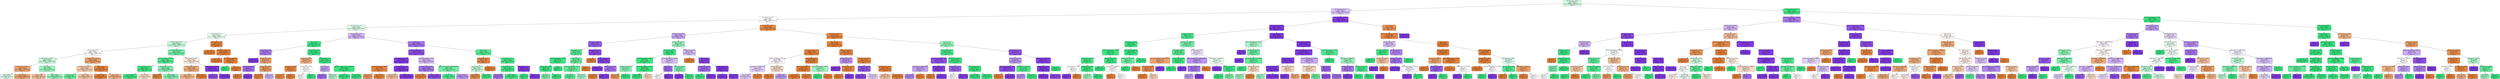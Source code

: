 digraph Tree {
node [shape=box, style="filled, rounded", color="black", fontname=helvetica] ;
edge [fontname=helvetica] ;
0 [label="pkt_size_avg <= 209.5\ngini = 0.6181\nsamples = 1176138\nvalue = [321460, 900228, 637814]\nclass = 1", fillcolor="#d4f9e4"] ;
1 [label="pkt_size_avg <= 147.5\ngini = 0.626\nsamples = 792428\nvalue = [317425, 311615, 624037]\nclass = 2", fillcolor="#d6bef6"] ;
0 -> 1 [labeldistance=2.5, labelangle=45, headlabel="True"] ;
2 [label="pkt_size_max <= 103.5\ngini = 0.661\nsamples = 538770\nvalue = [310064, 310285, 231315]\nclass = 1", fillcolor="#ffffff"] ;
1 -> 2 ;
3 [label="pkt_size_max <= 72.5\ngini = 0.6522\nsamples = 455267\nvalue = [185970, 306316, 226987]\nclass = 1", fillcolor="#dffbeb"] ;
2 -> 3 ;
4 [label="pkt_size_avg <= 70.5\ngini = 0.6125\nsamples = 287728\nvalue = [177884, 209798, 67147]\nclass = 1", fillcolor="#e8fcf0"] ;
3 -> 4 ;
5 [label="pkt_size_min <= 56.5\ngini = 0.6041\nsamples = 255980\nvalue = [127737, 209797, 67147]\nclass = 1", fillcolor="#c4f7da"] ;
4 -> 5 ;
6 [label="pkt_size_max <= 50.5\ngini = 0.6287\nsamples = 174700\nvalue = [115408, 112678, 48160]\nclass = 0", fillcolor="#fffdfc"] ;
5 -> 6 ;
7 [label="flow_iat_min <= 117.5\ngini = 0.6259\nsamples = 130671\nvalue = [60075, 101900, 44881]\nclass = 1", fillcolor="#c7f8db"] ;
6 -> 7 ;
8 [label="pkt_size_min <= 46.0\ngini = 0.3745\nsamples = 42733\nvalue = [51914, 10780, 4596]\nclass = 0", fillcolor="#eca36f"] ;
7 -> 8 ;
9 [label="gini = 0.6463\nsamples = 901\nvalue = [446, 636, 352]\nclass = 1", fillcolor="#d9fae7"] ;
8 -> 9 ;
10 [label="gini = 0.3613\nsamples = 41832\nvalue = [51468, 10144, 4244]\nclass = 0", fillcolor="#eca26c"] ;
8 -> 10 ;
11 [label="bin_3 <= 0.5\ngini = 0.487\nsamples = 87938\nvalue = [8161, 91120, 40285]\nclass = 1", fillcolor="#9af2be"] ;
7 -> 11 ;
12 [label="gini = 0.5171\nsamples = 2705\nvalue = [2752, 484, 1069]\nclass = 0", fillcolor="#f1bd98"] ;
11 -> 12 ;
13 [label="gini = 0.4653\nsamples = 85233\nvalue = [5409, 90636, 39216]\nclass = 1", fillcolor="#95f1bc"] ;
11 -> 13 ;
14 [label="flow_iat_min <= 340.5\ngini = 0.3378\nsamples = 44029\nvalue = [55333, 10778, 3279]\nclass = 0", fillcolor="#eb9f68"] ;
6 -> 14 ;
15 [label="pkt_size_min <= 49.0\ngini = 0.5302\nsamples = 21126\nvalue = [20175, 10037, 2942]\nclass = 0", fillcolor="#f4c8a8"] ;
14 -> 15 ;
16 [label="gini = 0.3227\nsamples = 630\nvalue = [181, 827, 21]\nclass = 1", fillcolor="#68eb9f"] ;
15 -> 16 ;
17 [label="gini = 0.5222\nsamples = 20496\nvalue = [19994, 9210, 2921]\nclass = 0", fillcolor="#f3c4a2"] ;
15 -> 17 ;
18 [label="bin_3 <= 1.5\ngini = 0.0581\nsamples = 22903\nvalue = [35158, 741, 337]\nclass = 0", fillcolor="#e6853f"] ;
14 -> 18 ;
19 [label="gini = 0.0059\nsamples = 20853\nvalue = [32936, 50, 47]\nclass = 0", fillcolor="#e5813a"] ;
18 -> 19 ;
20 [label="gini = 0.464\nsamples = 2050\nvalue = [2222, 691, 290]\nclass = 0", fillcolor="#efb286"] ;
18 -> 20 ;
21 [label="pkt_size_avg <= 62.5\ngini = 0.3971\nsamples = 81280\nvalue = [12329, 97119, 18987]\nclass = 1", fillcolor="#72eca5"] ;
5 -> 21 ;
22 [label="pkt_size_var_approx <= 240.0\ngini = 0.2168\nsamples = 68217\nvalue = [2092, 94692, 10957]\nclass = 1", fillcolor="#54e992"] ;
21 -> 22 ;
23 [label="pkt_size_max <= 59.0\ngini = 0.0737\nsamples = 45251\nvalue = [559, 68693, 2161]\nclass = 1", fillcolor="#41e686"] ;
22 -> 23 ;
24 [label="gini = 0.0568\nsamples = 44613\nvalue = [31, 68343, 2029]\nclass = 1", fillcolor="#3fe685"] ;
23 -> 24 ;
25 [label="gini = 0.5895\nsamples = 638\nvalue = [528, 350, 132]\nclass = 0", fillcolor="#f8ddca"] ;
23 -> 25 ;
26 [label="pkt_size_max <= 63.5\ngini = 0.4274\nsamples = 22966\nvalue = [1533, 25999, 8796]\nclass = 1", fillcolor="#83efb0"] ;
22 -> 26 ;
27 [label="gini = 0.0849\nsamples = 28\nvalue = [43, 0, 2]\nclass = 0", fillcolor="#e68742"] ;
26 -> 27 ;
28 [label="gini = 0.4261\nsamples = 22938\nvalue = [1490, 25999, 8794]\nclass = 1", fillcolor="#83efb0"] ;
26 -> 28 ;
29 [label="pkt_size_min <= 68.5\ngini = 0.591\nsamples = 13063\nvalue = [10237, 2427, 8030]\nclass = 0", fillcolor="#fae9dc"] ;
21 -> 29 ;
30 [label="pkt_size_avg <= 67.5\ngini = 0.4249\nsamples = 8858\nvalue = [10235, 2422, 1321]\nclass = 0", fillcolor="#edaa79"] ;
29 -> 30 ;
31 [label="gini = 0.4904\nsamples = 7224\nvalue = [7648, 2419, 1321]\nclass = 0", fillcolor="#f0b68c"] ;
30 -> 31 ;
32 [label="gini = 0.0023\nsamples = 1634\nvalue = [2587, 3, 0]\nclass = 0", fillcolor="#e58139"] ;
30 -> 32 ;
33 [label="flow_iat_min <= 992370.0\ngini = 0.0021\nsamples = 4205\nvalue = [2, 5, 6709]\nclass = 2", fillcolor="#8139e5"] ;
29 -> 33 ;
34 [label="gini = 0.1653\nsamples = 29\nvalue = [0, 5, 50]\nclass = 2", fillcolor="#8e4de8"] ;
33 -> 34 ;
35 [label="gini = 0.0006\nsamples = 4176\nvalue = [2, 0, 6659]\nclass = 2", fillcolor="#8139e5"] ;
33 -> 35 ;
36 [label="pkt_size_min <= 71.5\ngini = 0.0\nsamples = 31748\nvalue = [50147, 1, 0]\nclass = 0", fillcolor="#e58139"] ;
4 -> 36 ;
37 [label="gini = 0.0\nsamples = 19430\nvalue = [30741, 0, 0]\nclass = 0", fillcolor="#e58139"] ;
36 -> 37 ;
38 [label="flow_iat_min <= 997466.0\ngini = 0.0001\nsamples = 12318\nvalue = [19406, 1, 0]\nclass = 0", fillcolor="#e58139"] ;
36 -> 38 ;
39 [label="gini = 0.0\nsamples = 11738\nvalue = [18469, 0, 0]\nclass = 0", fillcolor="#e58139"] ;
38 -> 39 ;
40 [label="flow_iat_min <= 998780.5\ngini = 0.0021\nsamples = 580\nvalue = [937, 1, 0]\nclass = 0", fillcolor="#e58139"] ;
38 -> 40 ;
41 [label="gini = 0.0\nsamples = 1\nvalue = [0, 1, 0]\nclass = 1", fillcolor="#39e581"] ;
40 -> 41 ;
42 [label="gini = 0.0\nsamples = 579\nvalue = [937, 0, 0]\nclass = 0", fillcolor="#e58139"] ;
40 -> 42 ;
43 [label="flow_iat_min <= 173.5\ngini = 0.5005\nsamples = 167539\nvalue = [8086, 96518, 159840]\nclass = 2", fillcolor="#cfb4f5"] ;
3 -> 43 ;
44 [label="bin_5 <= 0.5\ngini = 0.012\nsamples = 37012\nvalue = [93, 58177, 259]\nclass = 1", fillcolor="#3ae582"] ;
43 -> 44 ;
45 [label="pkt_size_max <= 74.5\ngini = 0.3842\nsamples = 201\nvalue = [72, 7, 238]\nclass = 2", fillcolor="#aa79ed"] ;
44 -> 45 ;
46 [label="gini = 0.0\nsamples = 145\nvalue = [0, 0, 224]\nclass = 2", fillcolor="#8139e5"] ;
45 -> 46 ;
47 [label="flow_iat_min <= 13.5\ngini = 0.3723\nsamples = 56\nvalue = [72, 7, 14]\nclass = 0", fillcolor="#eca26e"] ;
45 -> 47 ;
48 [label="pkt_size_max <= 89.0\ngini = 0.32\nsamples = 2\nvalue = [1, 0, 4]\nclass = 2", fillcolor="#a06aec"] ;
47 -> 48 ;
49 [label="gini = 0.0\nsamples = 1\nvalue = [1, 0, 0]\nclass = 0", fillcolor="#e58139"] ;
48 -> 49 ;
50 [label="gini = 0.0\nsamples = 1\nvalue = [0, 0, 4]\nclass = 2", fillcolor="#8139e5"] ;
48 -> 50 ;
51 [label="pkt_size_max <= 87.5\ngini = 0.3298\nsamples = 54\nvalue = [71, 7, 10]\nclass = 0", fillcolor="#eb9c64"] ;
47 -> 51 ;
52 [label="gini = 0.0796\nsamples = 43\nvalue = [70, 2, 1]\nclass = 0", fillcolor="#e68641"] ;
51 -> 52 ;
53 [label="gini = 0.5244\nsamples = 11\nvalue = [1, 5, 9]\nclass = 2", fillcolor="#cdb0f5"] ;
51 -> 53 ;
54 [label="pkt_size_min <= 54.5\ngini = 0.0014\nsamples = 36811\nvalue = [21, 58170, 21]\nclass = 1", fillcolor="#39e581"] ;
44 -> 54 ;
55 [label="flow_iat_min <= 90.5\ngini = 0.4464\nsamples = 16\nvalue = [20, 3, 5]\nclass = 0", fillcolor="#eead7e"] ;
54 -> 55 ;
56 [label="pkt_size_min <= 45.5\ngini = 0.1172\nsamples = 10\nvalue = [15, 1, 0]\nclass = 0", fillcolor="#e78946"] ;
55 -> 56 ;
57 [label="gini = 0.1327\nsamples = 9\nvalue = [13, 1, 0]\nclass = 0", fillcolor="#e78b48"] ;
56 -> 57 ;
58 [label="gini = 0.0\nsamples = 1\nvalue = [2, 0, 0]\nclass = 0", fillcolor="#e58139"] ;
56 -> 58 ;
59 [label="pkt_size_min <= 44.0\ngini = 0.625\nsamples = 6\nvalue = [5, 2, 5]\nclass = 0", fillcolor="#ffffff"] ;
55 -> 59 ;
60 [label="gini = 0.5\nsamples = 5\nvalue = [5, 0, 5]\nclass = 0", fillcolor="#ffffff"] ;
59 -> 60 ;
61 [label="gini = 0.0\nsamples = 1\nvalue = [0, 2, 0]\nclass = 1", fillcolor="#39e581"] ;
59 -> 61 ;
62 [label="flow_iat_min <= 52.0\ngini = 0.0006\nsamples = 36795\nvalue = [1, 58167, 16]\nclass = 1", fillcolor="#39e581"] ;
54 -> 62 ;
63 [label="bin_5 <= 1.5\ngini = 0.4537\nsamples = 16\nvalue = [0, 8, 15]\nclass = 2", fillcolor="#c4a3f3"] ;
62 -> 63 ;
64 [label="gini = 0.32\nsamples = 10\nvalue = [0, 3, 12]\nclass = 2", fillcolor="#a06aec"] ;
63 -> 64 ;
65 [label="gini = 0.4688\nsamples = 6\nvalue = [0, 5, 3]\nclass = 1", fillcolor="#b0f5cd"] ;
63 -> 65 ;
66 [label="pkt_size_var_approx <= 2147483632.0\ngini = 0.0001\nsamples = 36779\nvalue = [1, 58159, 1]\nclass = 1", fillcolor="#39e581"] ;
62 -> 66 ;
67 [label="gini = 0.0\nsamples = 36555\nvalue = [1, 57788, 0]\nclass = 1", fillcolor="#39e581"] ;
66 -> 67 ;
68 [label="gini = 0.0054\nsamples = 224\nvalue = [0, 371, 1]\nclass = 1", fillcolor="#3ae581"] ;
66 -> 68 ;
69 [label="bin_3 <= 0.5\ngini = 0.3632\nsamples = 130527\nvalue = [7993, 38341, 159581]\nclass = 2", fillcolor="#a470ec"] ;
43 -> 69 ;
70 [label="pkt_size_min <= 70.5\ngini = 0.169\nsamples = 109793\nvalue = [5788, 9934, 157419]\nclass = 2", fillcolor="#8d4ce8"] ;
69 -> 70 ;
71 [label="pkt_size_avg <= 70.5\ngini = 0.0161\nsamples = 88730\nvalue = [941, 191, 138717]\nclass = 2", fillcolor="#823be5"] ;
70 -> 71 ;
72 [label="pkt_size_var_approx <= 328.0\ngini = 0.0686\nsamples = 313\nvalue = [493, 11, 7]\nclass = 0", fillcolor="#e68640"] ;
71 -> 72 ;
73 [label="gini = 0.2907\nsamples = 9\nvalue = [14, 0, 3]\nclass = 0", fillcolor="#eb9c63"] ;
72 -> 73 ;
74 [label="gini = 0.0592\nsamples = 304\nvalue = [479, 11, 4]\nclass = 0", fillcolor="#e6853f"] ;
72 -> 74 ;
75 [label="pkt_size_min <= 64.5\ngini = 0.009\nsamples = 88417\nvalue = [448, 180, 138710]\nclass = 2", fillcolor="#823ae5"] ;
71 -> 75 ;
76 [label="gini = 0.4785\nsamples = 363\nvalue = [369, 27, 165]\nclass = 0", fillcolor="#f2be99"] ;
75 -> 76 ;
77 [label="gini = 0.0033\nsamples = 88054\nvalue = [79, 153, 138545]\nclass = 2", fillcolor="#8139e5"] ;
75 -> 77 ;
78 [label="pkt_size_var_approx <= 32.0\ngini = 0.5776\nsamples = 21063\nvalue = [4847, 9743, 18702]\nclass = 2", fillcolor="#cfb4f5"] ;
70 -> 78 ;
79 [label="pkt_size_min <= 81.0\ngini = 0.4024\nsamples = 13998\nvalue = [4239, 1388, 16570]\nclass = 2", fillcolor="#a877ed"] ;
78 -> 79 ;
80 [label="gini = 0.0333\nsamples = 2708\nvalue = [4234, 0, 73]\nclass = 0", fillcolor="#e5833c"] ;
79 -> 80 ;
81 [label="gini = 0.1436\nsamples = 11290\nvalue = [5, 1388, 16497]\nclass = 2", fillcolor="#8c4ae7"] ;
79 -> 81 ;
82 [label="pkt_size_var_approx <= 4294966656.0\ngini = 0.393\nsamples = 7065\nvalue = [608, 8355, 2132]\nclass = 1", fillcolor="#76eda8"] ;
78 -> 82 ;
83 [label="gini = 0.178\nsamples = 5901\nvalue = [26, 8355, 886]\nclass = 1", fillcolor="#4fe88f"] ;
82 -> 83 ;
84 [label="gini = 0.434\nsamples = 1164\nvalue = [582, 0, 1246]\nclass = 2", fillcolor="#bc95f1"] ;
82 -> 84 ;
85 [label="bin_5 <= 0.5\ngini = 0.2399\nsamples = 20734\nvalue = [2205, 28407, 2162]\nclass = 1", fillcolor="#55e993"] ;
69 -> 85 ;
86 [label="pkt_size_avg <= 78.5\ngini = 0.1383\nsamples = 1515\nvalue = [2205, 164, 13]\nclass = 0", fillcolor="#e78b49"] ;
85 -> 86 ;
87 [label="pkt_size_avg <= 71.5\ngini = 0.5251\nsamples = 183\nvalue = [111, 164, 13]\nclass = 1", fillcolor="#c4f7d9"] ;
86 -> 87 ;
88 [label="gini = 0.1561\nsamples = 78\nvalue = [110, 4, 6]\nclass = 0", fillcolor="#e78c4a"] ;
87 -> 88 ;
89 [label="gini = 0.0912\nsamples = 105\nvalue = [1, 160, 7]\nclass = 1", fillcolor="#43e687"] ;
87 -> 89 ;
90 [label="gini = 0.0\nsamples = 1332\nvalue = [2094, 0, 0]\nclass = 0", fillcolor="#e58139"] ;
86 -> 90 ;
91 [label="pkt_size_min <= 58.5\ngini = 0.1314\nsamples = 19219\nvalue = [0, 28243, 2149]\nclass = 1", fillcolor="#48e78b"] ;
85 -> 91 ;
92 [label="pkt_size_min <= 57.5\ngini = 0.0923\nsamples = 18757\nvalue = [0, 28238, 1439]\nclass = 1", fillcolor="#43e687"] ;
91 -> 92 ;
93 [label="gini = 0.3418\nsamples = 42\nvalue = [0, 14, 50]\nclass = 2", fillcolor="#a470ec"] ;
92 -> 93 ;
94 [label="gini = 0.0894\nsamples = 18715\nvalue = [0, 28224, 1389]\nclass = 1", fillcolor="#43e687"] ;
92 -> 94 ;
95 [label="pkt_size_max <= 86.5\ngini = 0.0139\nsamples = 462\nvalue = [0, 5, 710]\nclass = 2", fillcolor="#823ae5"] ;
91 -> 95 ;
96 [label="gini = 0.0\nsamples = 3\nvalue = [0, 5, 0]\nclass = 1", fillcolor="#39e581"] ;
95 -> 96 ;
97 [label="gini = 0.0\nsamples = 459\nvalue = [0, 0, 710]\nclass = 2", fillcolor="#8139e5"] ;
95 -> 97 ;
98 [label="flow_iat_min <= 374.5\ngini = 0.1194\nsamples = 83503\nvalue = [124094, 3969, 4328]\nclass = 0", fillcolor="#e78946"] ;
2 -> 98 ;
99 [label="pkt_size_max <= 162.5\ngini = 0.5397\nsamples = 2004\nvalue = [326, 904, 1874]\nclass = 2", fillcolor="#c7a8f4"] ;
98 -> 99 ;
100 [label="flow_iat_min <= 189.0\ngini = 0.294\nsamples = 1239\nvalue = [141, 182, 1595]\nclass = 2", fillcolor="#985eea"] ;
99 -> 100 ;
101 [label="flow_iat_min <= 32.5\ngini = 0.2523\nsamples = 138\nvalue = [19, 182, 11]\nclass = 1", fillcolor="#58e995"] ;
100 -> 101 ;
102 [label="pkt_size_var_approx <= 512.0\ngini = 0.0317\nsamples = 44\nvalue = [0, 61, 1]\nclass = 1", fillcolor="#3ce583"] ;
101 -> 102 ;
103 [label="pkt_size_avg <= 115.0\ngini = 0.0322\nsamples = 43\nvalue = [0, 60, 1]\nclass = 1", fillcolor="#3ce583"] ;
102 -> 103 ;
104 [label="gini = 0.375\nsamples = 3\nvalue = [0, 3, 1]\nclass = 1", fillcolor="#7beeab"] ;
103 -> 104 ;
105 [label="gini = 0.0\nsamples = 40\nvalue = [0, 57, 0]\nclass = 1", fillcolor="#39e581"] ;
103 -> 105 ;
106 [label="gini = 0.0\nsamples = 1\nvalue = [0, 1, 0]\nclass = 1", fillcolor="#39e581"] ;
102 -> 106 ;
107 [label="bin_5 <= 0.5\ngini = 0.3288\nsamples = 94\nvalue = [19, 121, 10]\nclass = 1", fillcolor="#65eb9d"] ;
101 -> 107 ;
108 [label="pkt_size_var_approx <= 1552.0\ngini = 0.3214\nsamples = 93\nvalue = [18, 121, 10]\nclass = 1", fillcolor="#63eb9c"] ;
107 -> 108 ;
109 [label="gini = 0.2511\nsamples = 74\nvalue = [10, 104, 7]\nclass = 1", fillcolor="#57e994"] ;
108 -> 109 ;
110 [label="gini = 0.5383\nsamples = 19\nvalue = [8, 17, 3]\nclass = 1", fillcolor="#a6f3c6"] ;
108 -> 110 ;
111 [label="gini = 0.0\nsamples = 1\nvalue = [1, 0, 0]\nclass = 0", fillcolor="#e58139"] ;
107 -> 111 ;
112 [label="pkt_size_max <= 114.5\ngini = 0.1328\nsamples = 1101\nvalue = [122, 0, 1584]\nclass = 2", fillcolor="#8b48e7"] ;
100 -> 112 ;
113 [label="gini = 0.0\nsamples = 28\nvalue = [45, 0, 0]\nclass = 0", fillcolor="#e58139"] ;
112 -> 113 ;
114 [label="pkt_size_max <= 140.5\ngini = 0.0884\nsamples = 1073\nvalue = [77, 0, 1584]\nclass = 2", fillcolor="#8743e6"] ;
112 -> 114 ;
115 [label="gini = 0.0\nsamples = 863\nvalue = [0, 0, 1322]\nclass = 2", fillcolor="#8139e5"] ;
114 -> 115 ;
116 [label="pkt_size_avg <= 112.5\ngini = 0.3511\nsamples = 210\nvalue = [77, 0, 262]\nclass = 2", fillcolor="#a673ed"] ;
114 -> 116 ;
117 [label="gini = 0.0253\nsamples = 48\nvalue = [77, 0, 1]\nclass = 0", fillcolor="#e5833c"] ;
116 -> 117 ;
118 [label="gini = 0.0\nsamples = 162\nvalue = [0, 0, 261]\nclass = 2", fillcolor="#8139e5"] ;
116 -> 118 ;
119 [label="flow_iat_min <= 223.5\ngini = 0.5497\nsamples = 765\nvalue = [185, 722, 279]\nclass = 1", fillcolor="#9ef2c1"] ;
99 -> 119 ;
120 [label="pkt_size_max <= 197.0\ngini = 0.0486\nsamples = 468\nvalue = [11, 708, 7]\nclass = 1", fillcolor="#3ee684"] ;
119 -> 120 ;
121 [label="pkt_size_var_approx <= 2880.0\ngini = 0.033\nsamples = 461\nvalue = [10, 705, 2]\nclass = 1", fillcolor="#3ce583"] ;
120 -> 121 ;
122 [label="flow_iat_min <= 108.5\ngini = 0.4461\nsamples = 16\nvalue = [6, 16, 1]\nclass = 1", fillcolor="#8bf0b5"] ;
121 -> 122 ;
123 [label="gini = 0.2449\nsamples = 6\nvalue = [6, 0, 1]\nclass = 0", fillcolor="#e9965a"] ;
122 -> 123 ;
124 [label="gini = 0.0\nsamples = 10\nvalue = [0, 16, 0]\nclass = 1", fillcolor="#39e581"] ;
122 -> 124 ;
125 [label="pkt_size_var_approx <= 5328.0\ngini = 0.0143\nsamples = 445\nvalue = [4, 689, 1]\nclass = 1", fillcolor="#3ae582"] ;
121 -> 125 ;
126 [label="gini = 0.0058\nsamples = 440\nvalue = [1, 687, 1]\nclass = 1", fillcolor="#3ae581"] ;
125 -> 126 ;
127 [label="gini = 0.48\nsamples = 5\nvalue = [3, 2, 0]\nclass = 0", fillcolor="#f6d5bd"] ;
125 -> 127 ;
128 [label="pkt_size_var_approx <= 5892.0\ngini = 0.5679\nsamples = 7\nvalue = [1, 3, 5]\nclass = 2", fillcolor="#d5bdf6"] ;
120 -> 128 ;
129 [label="bin_3 <= 0.5\ngini = 0.32\nsamples = 3\nvalue = [1, 0, 4]\nclass = 2", fillcolor="#a06aec"] ;
128 -> 129 ;
130 [label="gini = 0.5\nsamples = 2\nvalue = [1, 0, 1]\nclass = 0", fillcolor="#ffffff"] ;
129 -> 130 ;
131 [label="gini = 0.0\nsamples = 1\nvalue = [0, 0, 3]\nclass = 2", fillcolor="#8139e5"] ;
129 -> 131 ;
132 [label="flow_iat_min <= 89.5\ngini = 0.375\nsamples = 4\nvalue = [0, 3, 1]\nclass = 1", fillcolor="#7beeab"] ;
128 -> 132 ;
133 [label="gini = 0.0\nsamples = 1\nvalue = [0, 0, 1]\nclass = 2", fillcolor="#8139e5"] ;
132 -> 133 ;
134 [label="gini = 0.0\nsamples = 3\nvalue = [0, 3, 0]\nclass = 1", fillcolor="#39e581"] ;
132 -> 134 ;
135 [label="pkt_size_max <= 163.5\ngini = 0.5064\nsamples = 297\nvalue = [174, 14, 272]\nclass = 2", fillcolor="#d4bbf6"] ;
119 -> 135 ;
136 [label="gini = 0.0\nsamples = 106\nvalue = [173, 0, 0]\nclass = 0", fillcolor="#e58139"] ;
135 -> 136 ;
137 [label="bin_5 <= 0.5\ngini = 0.0994\nsamples = 191\nvalue = [1, 14, 272]\nclass = 2", fillcolor="#8844e6"] ;
135 -> 137 ;
138 [label="pkt_size_max <= 189.5\ngini = 0.3166\nsamples = 52\nvalue = [0, 14, 57]\nclass = 2", fillcolor="#a06aeb"] ;
137 -> 138 ;
139 [label="gini = 0.0\nsamples = 11\nvalue = [0, 14, 0]\nclass = 1", fillcolor="#39e581"] ;
138 -> 139 ;
140 [label="gini = 0.0\nsamples = 41\nvalue = [0, 0, 57]\nclass = 2", fillcolor="#8139e5"] ;
138 -> 140 ;
141 [label="pkt_size_avg <= 138.5\ngini = 0.0092\nsamples = 139\nvalue = [1, 0, 215]\nclass = 2", fillcolor="#823ae5"] ;
137 -> 141 ;
142 [label="gini = 0.0\nsamples = 112\nvalue = [0, 0, 173]\nclass = 2", fillcolor="#8139e5"] ;
141 -> 142 ;
143 [label="gini = 0.0454\nsamples = 27\nvalue = [1, 0, 42]\nclass = 2", fillcolor="#843ee6"] ;
141 -> 143 ;
144 [label="pkt_size_min <= 84.0\ngini = 0.0826\nsamples = 81499\nvalue = [123768, 3065, 2454]\nclass = 0", fillcolor="#e68742"] ;
98 -> 144 ;
145 [label="bin_3 <= 0.5\ngini = 0.0235\nsamples = 78929\nvalue = [123728, 317, 1168]\nclass = 0", fillcolor="#e5833b"] ;
144 -> 145 ;
146 [label="pkt_size_min <= 73.0\ngini = 0.0125\nsamples = 67579\nvalue = [106532, 237, 436]\nclass = 0", fillcolor="#e5823a"] ;
145 -> 146 ;
147 [label="pkt_size_var_approx <= 932.0\ngini = 0.6466\nsamples = 667\nvalue = [403, 235, 435]\nclass = 2", fillcolor="#f9f6fe"] ;
146 -> 147 ;
148 [label="flow_iat_min <= 17042197.0\ngini = 0.5537\nsamples = 227\nvalue = [27, 140, 197]\nclass = 2", fillcolor="#dfcdf8"] ;
147 -> 148 ;
149 [label="gini = 0.4861\nsamples = 209\nvalue = [0, 140, 196]\nclass = 2", fillcolor="#dbc6f8"] ;
148 -> 149 ;
150 [label="gini = 0.0689\nsamples = 18\nvalue = [27, 0, 1]\nclass = 0", fillcolor="#e68640"] ;
148 -> 150 ;
151 [label="pkt_size_max <= 107.5\ngini = 0.5881\nsamples = 440\nvalue = [376, 95, 238]\nclass = 0", fillcolor="#f7dac5"] ;
147 -> 151 ;
152 [label="gini = 0.0\nsamples = 205\nvalue = [333, 0, 0]\nclass = 0", fillcolor="#e58139"] ;
151 -> 152 ;
153 [label="gini = 0.5224\nsamples = 235\nvalue = [43, 95, 238]\nclass = 2", fillcolor="#bf9af2"] ;
151 -> 153 ;
154 [label="pkt_size_max <= 173.5\ngini = 0.0001\nsamples = 66912\nvalue = [106129, 2, 1]\nclass = 0", fillcolor="#e58139"] ;
146 -> 154 ;
155 [label="flow_iat_min <= 888632.5\ngini = 0.0\nsamples = 66909\nvalue = [106128, 0, 1]\nclass = 0", fillcolor="#e58139"] ;
154 -> 155 ;
156 [label="gini = 0.0\nsamples = 66788\nvalue = [105920, 0, 0]\nclass = 0", fillcolor="#e58139"] ;
155 -> 156 ;
157 [label="gini = 0.0095\nsamples = 121\nvalue = [208, 0, 1]\nclass = 0", fillcolor="#e5823a"] ;
155 -> 157 ;
158 [label="pkt_size_var_approx <= 2592.0\ngini = 0.4444\nsamples = 3\nvalue = [1, 2, 0]\nclass = 1", fillcolor="#9cf2c0"] ;
154 -> 158 ;
159 [label="gini = 0.0\nsamples = 2\nvalue = [0, 2, 0]\nclass = 1", fillcolor="#39e581"] ;
158 -> 159 ;
160 [label="gini = 0.0\nsamples = 1\nvalue = [1, 0, 0]\nclass = 0", fillcolor="#e58139"] ;
158 -> 160 ;
161 [label="flow_iat_min <= 495.0\ngini = 0.0865\nsamples = 11350\nvalue = [17196, 80, 732]\nclass = 0", fillcolor="#e68742"] ;
145 -> 161 ;
162 [label="pkt_size_max <= 143.0\ngini = 0.4222\nsamples = 103\nvalue = [43, 0, 99]\nclass = 2", fillcolor="#b88ff0"] ;
161 -> 162 ;
163 [label="gini = 0.0\nsamples = 75\nvalue = [0, 0, 97]\nclass = 2", fillcolor="#8139e5"] ;
162 -> 163 ;
164 [label="pkt_size_max <= 185.5\ngini = 0.0849\nsamples = 28\nvalue = [43, 0, 2]\nclass = 0", fillcolor="#e68742"] ;
162 -> 164 ;
165 [label="gini = 0.0\nsamples = 27\nvalue = [43, 0, 0]\nclass = 0", fillcolor="#e58139"] ;
164 -> 165 ;
166 [label="gini = 0.0\nsamples = 1\nvalue = [0, 0, 2]\nclass = 2", fillcolor="#8139e5"] ;
164 -> 166 ;
167 [label="pkt_size_min <= 60.5\ngini = 0.0769\nsamples = 11247\nvalue = [17153, 80, 633]\nclass = 0", fillcolor="#e68641"] ;
161 -> 167 ;
168 [label="pkt_size_max <= 153.0\ngini = 0.246\nsamples = 450\nvalue = [39, 56, 597]\nclass = 2", fillcolor="#9457e9"] ;
167 -> 168 ;
169 [label="gini = 0.1196\nsamples = 383\nvalue = [9, 28, 550]\nclass = 2", fillcolor="#8946e7"] ;
168 -> 169 ;
170 [label="gini = 0.6469\nsamples = 67\nvalue = [30, 28, 47]\nclass = 2", fillcolor="#e2d2f9"] ;
168 -> 170 ;
171 [label="pkt_size_avg <= 104.5\ngini = 0.007\nsamples = 10797\nvalue = [17114, 24, 36]\nclass = 0", fillcolor="#e5813a"] ;
167 -> 171 ;
172 [label="gini = 0.5506\nsamples = 106\nvalue = [93, 24, 36]\nclass = 0", fillcolor="#f2c29f"] ;
171 -> 172 ;
173 [label="gini = 0.0\nsamples = 10691\nvalue = [17021, 0, 0]\nclass = 0", fillcolor="#e58139"] ;
171 -> 173 ;
174 [label="bin_5 <= 0.5\ngini = 0.4453\nsamples = 2570\nvalue = [40, 2748, 1286]\nclass = 1", fillcolor="#97f1bd"] ;
144 -> 174 ;
175 [label="pkt_size_avg <= 121.5\ngini = 0.1393\nsamples = 1769\nvalue = [20, 2611, 191]\nclass = 1", fillcolor="#49e78b"] ;
174 -> 175 ;
176 [label="pkt_size_var_approx <= 128.0\ngini = 0.1893\nsamples = 100\nvalue = [9, 7, 140]\nclass = 2", fillcolor="#8f4fe8"] ;
175 -> 176 ;
177 [label="flow_iat_min <= 103183828.0\ngini = 0.5645\nsamples = 20\nvalue = [6, 7, 19]\nclass = 2", fillcolor="#c3a0f3"] ;
176 -> 177 ;
178 [label="gini = 0.4362\nsamples = 18\nvalue = [1, 7, 19]\nclass = 2", fillcolor="#b388ef"] ;
177 -> 178 ;
179 [label="gini = 0.0\nsamples = 2\nvalue = [5, 0, 0]\nclass = 0", fillcolor="#e58139"] ;
177 -> 179 ;
180 [label="pkt_size_max <= 115.0\ngini = 0.0472\nsamples = 80\nvalue = [3, 0, 121]\nclass = 2", fillcolor="#843ee6"] ;
176 -> 180 ;
181 [label="gini = 0.0\nsamples = 1\nvalue = [1, 0, 0]\nclass = 0", fillcolor="#e58139"] ;
180 -> 181 ;
182 [label="gini = 0.032\nsamples = 79\nvalue = [2, 0, 121]\nclass = 2", fillcolor="#833ce5"] ;
180 -> 182 ;
183 [label="flow_iat_min <= 24315.0\ngini = 0.0456\nsamples = 1669\nvalue = [11, 2604, 51]\nclass = 1", fillcolor="#3ee684"] ;
175 -> 183 ;
184 [label="pkt_size_min <= 115.5\ngini = 0.3318\nsamples = 26\nvalue = [3, 4, 29]\nclass = 2", fillcolor="#9d64eb"] ;
183 -> 184 ;
185 [label="gini = 0.5\nsamples = 4\nvalue = [3, 3, 0]\nclass = 0", fillcolor="#ffffff"] ;
184 -> 185 ;
186 [label="gini = 0.0644\nsamples = 22\nvalue = [0, 1, 29]\nclass = 2", fillcolor="#8540e6"] ;
184 -> 186 ;
187 [label="pkt_size_avg <= 131.5\ngini = 0.0226\nsamples = 1643\nvalue = [8, 2600, 22]\nclass = 1", fillcolor="#3be582"] ;
183 -> 187 ;
188 [label="gini = 0.0092\nsamples = 1220\nvalue = [5, 1938, 4]\nclass = 1", fillcolor="#3ae582"] ;
187 -> 188 ;
189 [label="gini = 0.0598\nsamples = 423\nvalue = [3, 662, 18]\nclass = 1", fillcolor="#3fe685"] ;
187 -> 189 ;
190 [label="pkt_size_avg <= 115.0\ngini = 0.2228\nsamples = 801\nvalue = [20, 137, 1095]\nclass = 2", fillcolor="#9355e9"] ;
174 -> 190 ;
191 [label="pkt_size_avg <= 107.5\ngini = 0.4825\nsamples = 240\nvalue = [20, 111, 249]\nclass = 2", fillcolor="#be99f2"] ;
190 -> 191 ;
192 [label="pkt_size_var_approx <= 160.0\ngini = 0.1298\nsamples = 158\nvalue = [17, 1, 241]\nclass = 2", fillcolor="#8a48e7"] ;
191 -> 192 ;
193 [label="gini = 0.0\nsamples = 12\nvalue = [16, 0, 0]\nclass = 0", fillcolor="#e58139"] ;
192 -> 193 ;
194 [label="gini = 0.0164\nsamples = 146\nvalue = [1, 1, 241]\nclass = 2", fillcolor="#823be5"] ;
192 -> 194 ;
195 [label="flow_iat_min <= 143420.0\ngini = 0.1686\nsamples = 82\nvalue = [3, 110, 8]\nclass = 1", fillcolor="#4ce88d"] ;
191 -> 195 ;
196 [label="gini = 0.4861\nsamples = 8\nvalue = [1, 3, 8]\nclass = 2", fillcolor="#b991f1"] ;
195 -> 196 ;
197 [label="gini = 0.036\nsamples = 74\nvalue = [2, 107, 0]\nclass = 1", fillcolor="#3de583"] ;
195 -> 197 ;
198 [label="flow_iat_min <= 7972053.5\ngini = 0.0579\nsamples = 561\nvalue = [0, 26, 846]\nclass = 2", fillcolor="#853fe6"] ;
190 -> 198 ;
199 [label="pkt_size_max <= 181.5\ngini = 0.0364\nsamples = 552\nvalue = [0, 16, 846]\nclass = 2", fillcolor="#833de5"] ;
198 -> 199 ;
200 [label="gini = 0.003\nsamples = 433\nvalue = [0, 1, 666]\nclass = 2", fillcolor="#8139e5"] ;
199 -> 200 ;
201 [label="gini = 0.142\nsamples = 119\nvalue = [0, 15, 180]\nclass = 2", fillcolor="#8c49e7"] ;
199 -> 201 ;
202 [label="gini = 0.0\nsamples = 9\nvalue = [0, 10, 0]\nclass = 1", fillcolor="#39e581"] ;
198 -> 202 ;
203 [label="pkt_size_avg <= 185.5\ngini = 0.0425\nsamples = 253658\nvalue = [7361, 1330, 392722]\nclass = 2", fillcolor="#843de6"] ;
1 -> 203 ;
204 [label="pkt_size_max <= 194.5\ngini = 0.0063\nsamples = 248370\nvalue = [67, 1174, 391789]\nclass = 2", fillcolor="#813ae5"] ;
203 -> 204 ;
205 [label="pkt_size_min <= 135.0\ngini = 0.1514\nsamples = 725\nvalue = [33, 1025, 57]\nclass = 1", fillcolor="#4ae78c"] ;
204 -> 205 ;
206 [label="pkt_size_max <= 179.5\ngini = 0.0269\nsamples = 522\nvalue = [5, 800, 6]\nclass = 1", fillcolor="#3ce583"] ;
205 -> 206 ;
207 [label="pkt_size_var_approx <= 2448.0\ngini = 0.0567\nsamples = 219\nvalue = [4, 335, 6]\nclass = 1", fillcolor="#3fe685"] ;
206 -> 207 ;
208 [label="pkt_size_min <= 127.5\ngini = 0.1362\nsamples = 74\nvalue = [3, 103, 5]\nclass = 1", fillcolor="#48e78b"] ;
207 -> 208 ;
209 [label="pkt_size_max <= 178.5\ngini = 0.5\nsamples = 3\nvalue = [3, 0, 3]\nclass = 0", fillcolor="#ffffff"] ;
208 -> 209 ;
210 [label="gini = 0.0\nsamples = 2\nvalue = [0, 0, 3]\nclass = 2", fillcolor="#8139e5"] ;
209 -> 210 ;
211 [label="gini = 0.0\nsamples = 1\nvalue = [3, 0, 0]\nclass = 0", fillcolor="#e58139"] ;
209 -> 211 ;
212 [label="pkt_size_min <= 133.5\ngini = 0.0374\nsamples = 71\nvalue = [0, 103, 2]\nclass = 1", fillcolor="#3de683"] ;
208 -> 212 ;
213 [label="gini = 0.4444\nsamples = 3\nvalue = [0, 4, 2]\nclass = 1", fillcolor="#9cf2c0"] ;
212 -> 213 ;
214 [label="gini = 0.0\nsamples = 68\nvalue = [0, 99, 0]\nclass = 1", fillcolor="#39e581"] ;
212 -> 214 ;
215 [label="pkt_size_min <= 130.5\ngini = 0.017\nsamples = 145\nvalue = [1, 232, 1]\nclass = 1", fillcolor="#3be582"] ;
207 -> 215 ;
216 [label="gini = 0.0\nsamples = 142\nvalue = [0, 231, 0]\nclass = 1", fillcolor="#39e581"] ;
215 -> 216 ;
217 [label="flow_iat_min <= 48901.5\ngini = 0.6667\nsamples = 3\nvalue = [1, 1, 1]\nclass = 0", fillcolor="#ffffff"] ;
215 -> 217 ;
218 [label="gini = 0.0\nsamples = 1\nvalue = [1, 0, 0]\nclass = 0", fillcolor="#e58139"] ;
217 -> 218 ;
219 [label="gini = 0.5\nsamples = 2\nvalue = [0, 1, 1]\nclass = 1", fillcolor="#ffffff"] ;
217 -> 219 ;
220 [label="flow_iat_min <= 22967.0\ngini = 0.0043\nsamples = 303\nvalue = [1, 465, 0]\nclass = 1", fillcolor="#39e581"] ;
206 -> 220 ;
221 [label="flow_iat_min <= 11812.0\ngini = 0.32\nsamples = 4\nvalue = [1, 4, 0]\nclass = 1", fillcolor="#6aeca0"] ;
220 -> 221 ;
222 [label="gini = 0.0\nsamples = 3\nvalue = [0, 4, 0]\nclass = 1", fillcolor="#39e581"] ;
221 -> 222 ;
223 [label="gini = 0.0\nsamples = 1\nvalue = [1, 0, 0]\nclass = 0", fillcolor="#e58139"] ;
221 -> 223 ;
224 [label="gini = 0.0\nsamples = 299\nvalue = [0, 461, 0]\nclass = 1", fillcolor="#39e581"] ;
220 -> 224 ;
225 [label="flow_iat_min <= 286597.0\ngini = 0.4156\nsamples = 203\nvalue = [28, 225, 51]\nclass = 1", fillcolor="#77eda8"] ;
205 -> 225 ;
226 [label="pkt_size_avg <= 173.0\ngini = 0.2547\nsamples = 148\nvalue = [22, 191, 10]\nclass = 1", fillcolor="#59e995"] ;
225 -> 226 ;
227 [label="pkt_size_var_approx <= 2147483712.0\ngini = 0.3367\nsamples = 16\nvalue = [22, 0, 6]\nclass = 0", fillcolor="#eca36f"] ;
226 -> 227 ;
228 [label="pkt_size_avg <= 161.0\ngini = 0.1528\nsamples = 14\nvalue = [22, 0, 2]\nclass = 0", fillcolor="#e78c4b"] ;
227 -> 228 ;
229 [label="gini = 0.0\nsamples = 11\nvalue = [19, 0, 0]\nclass = 0", fillcolor="#e58139"] ;
228 -> 229 ;
230 [label="gini = 0.48\nsamples = 3\nvalue = [3, 0, 2]\nclass = 0", fillcolor="#f6d5bd"] ;
228 -> 230 ;
231 [label="gini = 0.0\nsamples = 2\nvalue = [0, 0, 4]\nclass = 2", fillcolor="#8139e5"] ;
227 -> 231 ;
232 [label="pkt_size_max <= 178.0\ngini = 0.0402\nsamples = 132\nvalue = [0, 191, 4]\nclass = 1", fillcolor="#3de684"] ;
226 -> 232 ;
233 [label="gini = 0.0\nsamples = 129\nvalue = [0, 191, 0]\nclass = 1", fillcolor="#39e581"] ;
232 -> 233 ;
234 [label="gini = 0.0\nsamples = 3\nvalue = [0, 0, 4]\nclass = 2", fillcolor="#8139e5"] ;
232 -> 234 ;
235 [label="pkt_size_avg <= 165.5\ngini = 0.5621\nsamples = 55\nvalue = [6, 34, 41]\nclass = 2", fillcolor="#ece2fb"] ;
225 -> 235 ;
236 [label="pkt_size_var_approx <= 4294964992.0\ngini = 0.4753\nsamples = 14\nvalue = [5, 1, 12]\nclass = 2", fillcolor="#bb94f1"] ;
235 -> 236 ;
237 [label="pkt_size_max <= 160.5\ngini = 0.3984\nsamples = 13\nvalue = [3, 1, 12]\nclass = 2", fillcolor="#a876ed"] ;
236 -> 237 ;
238 [label="gini = 0.5124\nsamples = 9\nvalue = [3, 1, 7]\nclass = 2", fillcolor="#c09cf2"] ;
237 -> 238 ;
239 [label="gini = 0.0\nsamples = 4\nvalue = [0, 0, 5]\nclass = 2", fillcolor="#8139e5"] ;
237 -> 239 ;
240 [label="gini = 0.0\nsamples = 1\nvalue = [2, 0, 0]\nclass = 0", fillcolor="#e58139"] ;
236 -> 240 ;
241 [label="flow_iat_min <= 631095.5\ngini = 0.5135\nsamples = 41\nvalue = [1, 33, 29]\nclass = 1", fillcolor="#e8fcf0"] ;
235 -> 241 ;
242 [label="gini = 0.0\nsamples = 21\nvalue = [0, 0, 29]\nclass = 2", fillcolor="#8139e5"] ;
241 -> 242 ;
243 [label="pkt_size_min <= 177.5\ngini = 0.0571\nsamples = 20\nvalue = [1, 33, 0]\nclass = 1", fillcolor="#3fe685"] ;
241 -> 243 ;
244 [label="gini = 0.0\nsamples = 18\nvalue = [0, 30, 0]\nclass = 1", fillcolor="#39e581"] ;
243 -> 244 ;
245 [label="gini = 0.375\nsamples = 2\nvalue = [1, 3, 0]\nclass = 1", fillcolor="#7beeab"] ;
243 -> 245 ;
246 [label="flow_iat_min <= 203.0\ngini = 0.0009\nsamples = 247645\nvalue = [34, 149, 391732]\nclass = 2", fillcolor="#8139e5"] ;
204 -> 246 ;
247 [label="pkt_size_var_approx <= 8144.0\ngini = 0.5472\nsamples = 14\nvalue = [3, 15, 7]\nclass = 1", fillcolor="#a7f3c7"] ;
246 -> 247 ;
248 [label="gini = 0.0\nsamples = 3\nvalue = [0, 0, 6]\nclass = 2", fillcolor="#8139e5"] ;
247 -> 248 ;
249 [label="pkt_size_max <= 261.5\ngini = 0.349\nsamples = 11\nvalue = [3, 15, 1]\nclass = 1", fillcolor="#6aeca0"] ;
247 -> 249 ;
250 [label="gini = 0.0\nsamples = 1\nvalue = [0, 0, 1]\nclass = 2", fillcolor="#8139e5"] ;
249 -> 250 ;
251 [label="pkt_size_var_approx <= 15028.0\ngini = 0.2778\nsamples = 10\nvalue = [3, 15, 0]\nclass = 1", fillcolor="#61ea9a"] ;
249 -> 251 ;
252 [label="gini = 0.0\nsamples = 7\nvalue = [0, 13, 0]\nclass = 1", fillcolor="#39e581"] ;
251 -> 252 ;
253 [label="flow_iat_min <= 97.0\ngini = 0.48\nsamples = 3\nvalue = [3, 2, 0]\nclass = 0", fillcolor="#f6d5bd"] ;
251 -> 253 ;
254 [label="gini = 0.4444\nsamples = 2\nvalue = [1, 2, 0]\nclass = 1", fillcolor="#9cf2c0"] ;
253 -> 254 ;
255 [label="gini = 0.0\nsamples = 1\nvalue = [2, 0, 0]\nclass = 0", fillcolor="#e58139"] ;
253 -> 255 ;
256 [label="pkt_size_min <= 129.0\ngini = 0.0008\nsamples = 247631\nvalue = [31, 134, 391725]\nclass = 2", fillcolor="#8139e5"] ;
246 -> 256 ;
257 [label="pkt_size_var_approx <= 11472.0\ngini = 0.0002\nsamples = 247541\nvalue = [31, 14, 391709]\nclass = 2", fillcolor="#8139e5"] ;
256 -> 257 ;
258 [label="pkt_size_max <= 283.5\ngini = 0.0002\nsamples = 247520\nvalue = [24, 7, 391691]\nclass = 2", fillcolor="#8139e5"] ;
257 -> 258 ;
259 [label="pkt_size_min <= 54.0\ngini = 0.0001\nsamples = 247513\nvalue = [18, 7, 391687]\nclass = 2", fillcolor="#8139e5"] ;
258 -> 259 ;
260 [label="gini = 0.56\nsamples = 3\nvalue = [1, 3, 1]\nclass = 1", fillcolor="#9cf2c0"] ;
259 -> 260 ;
261 [label="gini = 0.0001\nsamples = 247510\nvalue = [17, 4, 391686]\nclass = 2", fillcolor="#8139e5"] ;
259 -> 261 ;
262 [label="flow_iat_min <= 3082.0\ngini = 0.48\nsamples = 7\nvalue = [6, 0, 4]\nclass = 0", fillcolor="#f6d5bd"] ;
258 -> 262 ;
263 [label="gini = 0.0\nsamples = 1\nvalue = [0, 0, 2]\nclass = 2", fillcolor="#8139e5"] ;
262 -> 263 ;
264 [label="gini = 0.375\nsamples = 6\nvalue = [6, 0, 2]\nclass = 0", fillcolor="#eeab7b"] ;
262 -> 264 ;
265 [label="pkt_size_var_approx <= 13108.0\ngini = 0.5879\nsamples = 21\nvalue = [7, 7, 18]\nclass = 2", fillcolor="#c8a8f4"] ;
257 -> 265 ;
266 [label="flow_iat_min <= 65069.0\ngini = 0.48\nsamples = 7\nvalue = [6, 4, 0]\nclass = 0", fillcolor="#f6d5bd"] ;
265 -> 266 ;
267 [label="gini = 0.0\nsamples = 3\nvalue = [5, 0, 0]\nclass = 0", fillcolor="#e58139"] ;
266 -> 267 ;
268 [label="gini = 0.32\nsamples = 4\nvalue = [1, 4, 0]\nclass = 1", fillcolor="#6aeca0"] ;
266 -> 268 ;
269 [label="bin_3 <= 0.5\ngini = 0.3099\nsamples = 14\nvalue = [1, 3, 18]\nclass = 2", fillcolor="#9c63ea"] ;
265 -> 269 ;
270 [label="gini = 0.2188\nsamples = 5\nvalue = [1, 0, 7]\nclass = 2", fillcolor="#9355e9"] ;
269 -> 270 ;
271 [label="gini = 0.3367\nsamples = 9\nvalue = [0, 3, 11]\nclass = 2", fillcolor="#a36fec"] ;
269 -> 271 ;
272 [label="pkt_size_var_approx <= 2752.0\ngini = 0.2076\nsamples = 90\nvalue = [0, 120, 16]\nclass = 1", fillcolor="#53e892"] ;
256 -> 272 ;
273 [label="gini = 0.0\nsamples = 60\nvalue = [0, 87, 0]\nclass = 1", fillcolor="#39e581"] ;
272 -> 273 ;
274 [label="flow_iat_min <= 184582.5\ngini = 0.4398\nsamples = 30\nvalue = [0, 33, 16]\nclass = 1", fillcolor="#99f2be"] ;
272 -> 274 ;
275 [label="pkt_size_max <= 209.5\ngini = 0.3599\nsamples = 11\nvalue = [0, 4, 13]\nclass = 2", fillcolor="#a876ed"] ;
274 -> 275 ;
276 [label="gini = 0.0\nsamples = 8\nvalue = [0, 0, 13]\nclass = 2", fillcolor="#8139e5"] ;
275 -> 276 ;
277 [label="gini = 0.0\nsamples = 3\nvalue = [0, 4, 0]\nclass = 1", fillcolor="#39e581"] ;
275 -> 277 ;
278 [label="pkt_size_min <= 139.5\ngini = 0.1699\nsamples = 19\nvalue = [0, 29, 3]\nclass = 1", fillcolor="#4de88e"] ;
274 -> 278 ;
279 [label="gini = 0.0\nsamples = 16\nvalue = [0, 29, 0]\nclass = 1", fillcolor="#39e581"] ;
278 -> 279 ;
280 [label="gini = 0.0\nsamples = 3\nvalue = [0, 0, 3]\nclass = 2", fillcolor="#8139e5"] ;
278 -> 280 ;
281 [label="bin_5 <= 0.5\ngini = 0.2302\nsamples = 5288\nvalue = [7294, 156, 933]\nclass = 0", fillcolor="#e99356"] ;
203 -> 281 ;
282 [label="pkt_size_var_approx <= 10272.0\ngini = 0.0949\nsamples = 4849\nvalue = [7294, 156, 222]\nclass = 0", fillcolor="#e68743"] ;
281 -> 282 ;
283 [label="pkt_size_avg <= 197.5\ngini = 0.4864\nsamples = 236\nvalue = [2, 143, 213]\nclass = 2", fillcolor="#d6bff7"] ;
282 -> 283 ;
284 [label="pkt_size_min <= 136.5\ngini = 0.089\nsamples = 44\nvalue = [2, 62, 1]\nclass = 1", fillcolor="#42e687"] ;
283 -> 284 ;
285 [label="gini = 0.0\nsamples = 42\nvalue = [0, 62, 0]\nclass = 1", fillcolor="#39e581"] ;
284 -> 285 ;
286 [label="pkt_size_avg <= 187.0\ngini = 0.4444\nsamples = 2\nvalue = [2, 0, 1]\nclass = 0", fillcolor="#f2c09c"] ;
284 -> 286 ;
287 [label="gini = 0.0\nsamples = 1\nvalue = [0, 0, 1]\nclass = 2", fillcolor="#8139e5"] ;
286 -> 287 ;
288 [label="gini = 0.0\nsamples = 1\nvalue = [2, 0, 0]\nclass = 0", fillcolor="#e58139"] ;
286 -> 288 ;
289 [label="pkt_size_avg <= 202.0\ngini = 0.4001\nsamples = 192\nvalue = [0, 81, 212]\nclass = 2", fillcolor="#b185ef"] ;
283 -> 289 ;
290 [label="pkt_size_min <= 102.0\ngini = 0.3502\nsamples = 178\nvalue = [0, 62, 212]\nclass = 2", fillcolor="#a673ed"] ;
289 -> 290 ;
291 [label="gini = 0.0\nsamples = 100\nvalue = [0, 0, 147]\nclass = 2", fillcolor="#8139e5"] ;
290 -> 291 ;
292 [label="pkt_size_var_approx <= 1152.0\ngini = 0.4997\nsamples = 78\nvalue = [0, 62, 65]\nclass = 2", fillcolor="#f9f6fe"] ;
290 -> 292 ;
293 [label="gini = 0.0\nsamples = 41\nvalue = [0, 0, 63]\nclass = 2", fillcolor="#8139e5"] ;
292 -> 293 ;
294 [label="gini = 0.0605\nsamples = 37\nvalue = [0, 62, 2]\nclass = 1", fillcolor="#3fe685"] ;
292 -> 294 ;
295 [label="gini = 0.0\nsamples = 14\nvalue = [0, 19, 0]\nclass = 1", fillcolor="#39e581"] ;
289 -> 295 ;
296 [label="bin_3 <= 0.5\ngini = 0.006\nsamples = 4613\nvalue = [7292, 13, 9]\nclass = 0", fillcolor="#e5813a"] ;
282 -> 296 ;
297 [label="pkt_size_avg <= 206.5\ngini = 0.0038\nsamples = 2956\nvalue = [4680, 2, 7]\nclass = 0", fillcolor="#e58139"] ;
296 -> 297 ;
298 [label="pkt_size_max <= 320.5\ngini = 0.3453\nsamples = 23\nvalue = [26, 1, 6]\nclass = 0", fillcolor="#eca26c"] ;
297 -> 298 ;
299 [label="gini = 0.0\nsamples = 18\nvalue = [26, 0, 0]\nclass = 0", fillcolor="#e58139"] ;
298 -> 299 ;
300 [label="pkt_size_max <= 367.5\ngini = 0.2449\nsamples = 5\nvalue = [0, 1, 6]\nclass = 2", fillcolor="#965ae9"] ;
298 -> 300 ;
301 [label="gini = 0.0\nsamples = 4\nvalue = [0, 0, 6]\nclass = 2", fillcolor="#8139e5"] ;
300 -> 301 ;
302 [label="gini = 0.0\nsamples = 1\nvalue = [0, 1, 0]\nclass = 1", fillcolor="#39e581"] ;
300 -> 302 ;
303 [label="pkt_size_var_approx <= 21408.0\ngini = 0.0009\nsamples = 2933\nvalue = [4654, 1, 1]\nclass = 0", fillcolor="#e58139"] ;
297 -> 303 ;
304 [label="gini = 0.0\nsamples = 2931\nvalue = [4654, 0, 0]\nclass = 0", fillcolor="#e58139"] ;
303 -> 304 ;
305 [label="flow_iat_min <= 175314.5\ngini = 0.5\nsamples = 2\nvalue = [0, 1, 1]\nclass = 1", fillcolor="#ffffff"] ;
303 -> 305 ;
306 [label="gini = 0.0\nsamples = 1\nvalue = [0, 0, 1]\nclass = 2", fillcolor="#8139e5"] ;
305 -> 306 ;
307 [label="gini = 0.0\nsamples = 1\nvalue = [0, 1, 0]\nclass = 1", fillcolor="#39e581"] ;
305 -> 307 ;
308 [label="pkt_size_avg <= 193.0\ngini = 0.0099\nsamples = 1657\nvalue = [2612, 11, 2]\nclass = 0", fillcolor="#e5823a"] ;
296 -> 308 ;
309 [label="pkt_size_max <= 322.5\ngini = 0.0015\nsamples = 1648\nvalue = [2604, 1, 1]\nclass = 0", fillcolor="#e58139"] ;
308 -> 309 ;
310 [label="gini = 0.0\nsamples = 1646\nvalue = [2604, 0, 0]\nclass = 0", fillcolor="#e58139"] ;
309 -> 310 ;
311 [label="pkt_size_var_approx <= 21476.0\ngini = 0.5\nsamples = 2\nvalue = [0, 1, 1]\nclass = 1", fillcolor="#ffffff"] ;
309 -> 311 ;
312 [label="gini = 0.0\nsamples = 1\nvalue = [0, 1, 0]\nclass = 1", fillcolor="#39e581"] ;
311 -> 312 ;
313 [label="gini = 0.0\nsamples = 1\nvalue = [0, 0, 1]\nclass = 2", fillcolor="#8139e5"] ;
311 -> 313 ;
314 [label="pkt_size_avg <= 200.5\ngini = 0.5429\nsamples = 9\nvalue = [8, 10, 1]\nclass = 1", fillcolor="#dbfae8"] ;
308 -> 314 ;
315 [label="pkt_size_max <= 336.5\ngini = 0.18\nsamples = 4\nvalue = [1, 9, 0]\nclass = 1", fillcolor="#4fe88f"] ;
314 -> 315 ;
316 [label="gini = 0.0\nsamples = 1\nvalue = [1, 0, 0]\nclass = 0", fillcolor="#e58139"] ;
315 -> 316 ;
317 [label="gini = 0.0\nsamples = 3\nvalue = [0, 9, 0]\nclass = 1", fillcolor="#39e581"] ;
315 -> 317 ;
318 [label="flow_iat_min <= 343557.5\ngini = 0.3704\nsamples = 5\nvalue = [7, 1, 1]\nclass = 0", fillcolor="#eca06a"] ;
314 -> 318 ;
319 [label="gini = 0.0\nsamples = 3\nvalue = [7, 0, 0]\nclass = 0", fillcolor="#e58139"] ;
318 -> 319 ;
320 [label="gini = 0.5\nsamples = 2\nvalue = [0, 1, 1]\nclass = 1", fillcolor="#ffffff"] ;
318 -> 320 ;
321 [label="gini = 0.0\nsamples = 439\nvalue = [0, 0, 711]\nclass = 2", fillcolor="#8139e5"] ;
281 -> 321 ;
322 [label="pkt_size_min <= 101.0\ngini = 0.0573\nsamples = 383710\nvalue = [4035, 588613, 13777]\nclass = 1", fillcolor="#3fe685"] ;
0 -> 322 [labeldistance=2.5, labelangle=-45, headlabel="False"] ;
323 [label="pkt_size_var_approx <= 202100.0\ngini = 0.3904\nsamples = 10471\nvalue = [3687, 490, 12386]\nclass = 2", fillcolor="#aa79ed"] ;
322 -> 323 ;
324 [label="pkt_size_avg <= 288.5\ngini = 0.5181\nsamples = 4909\nvalue = [2805, 373, 4592]\nclass = 2", fillcolor="#d2b8f6"] ;
323 -> 324 ;
325 [label="pkt_size_avg <= 227.5\ngini = 0.129\nsamples = 2284\nvalue = [27, 220, 3344]\nclass = 2", fillcolor="#8a48e7"] ;
324 -> 325 ;
326 [label="pkt_size_min <= 89.5\ngini = 0.4748\nsamples = 314\nvalue = [2, 184, 302]\nclass = 2", fillcolor="#ceb2f5"] ;
325 -> 326 ;
327 [label="pkt_size_min <= 44.0\ngini = 0.0317\nsamples = 115\nvalue = [2, 184, 1]\nclass = 1", fillcolor="#3ce583"] ;
326 -> 327 ;
328 [label="gini = 0.0\nsamples = 1\nvalue = [1, 0, 0]\nclass = 0", fillcolor="#e58139"] ;
327 -> 328 ;
329 [label="pkt_size_max <= 380.0\ngini = 0.0213\nsamples = 114\nvalue = [1, 184, 1]\nclass = 1", fillcolor="#3be582"] ;
327 -> 329 ;
330 [label="bin_5 <= 0.5\ngini = 0.449\nsamples = 5\nvalue = [1, 5, 1]\nclass = 1", fillcolor="#7beeab"] ;
329 -> 330 ;
331 [label="gini = 0.5\nsamples = 2\nvalue = [1, 0, 1]\nclass = 0", fillcolor="#ffffff"] ;
330 -> 331 ;
332 [label="gini = 0.0\nsamples = 3\nvalue = [0, 5, 0]\nclass = 1", fillcolor="#39e581"] ;
330 -> 332 ;
333 [label="gini = 0.0\nsamples = 109\nvalue = [0, 179, 0]\nclass = 1", fillcolor="#39e581"] ;
329 -> 333 ;
334 [label="gini = 0.0\nsamples = 199\nvalue = [0, 0, 301]\nclass = 2", fillcolor="#8139e5"] ;
326 -> 334 ;
335 [label="pkt_size_min <= 92.5\ngini = 0.0387\nsamples = 1970\nvalue = [25, 36, 3042]\nclass = 2", fillcolor="#843de6"] ;
325 -> 335 ;
336 [label="pkt_size_var_approx <= 36416.0\ngini = 0.5987\nsamples = 37\nvalue = [25, 26, 7]\nclass = 1", fillcolor="#f9fefb"] ;
335 -> 336 ;
337 [label="pkt_size_min <= 42.5\ngini = 0.314\nsamples = 16\nvalue = [2, 18, 2]\nclass = 1", fillcolor="#61ea9a"] ;
336 -> 337 ;
338 [label="pkt_size_max <= 475.0\ngini = 0.4444\nsamples = 2\nvalue = [2, 1, 0]\nclass = 0", fillcolor="#f2c09c"] ;
337 -> 338 ;
339 [label="gini = 0.0\nsamples = 1\nvalue = [0, 1, 0]\nclass = 1", fillcolor="#39e581"] ;
338 -> 339 ;
340 [label="gini = 0.0\nsamples = 1\nvalue = [2, 0, 0]\nclass = 0", fillcolor="#e58139"] ;
338 -> 340 ;
341 [label="flow_iat_min <= 166869.5\ngini = 0.1884\nsamples = 14\nvalue = [0, 17, 2]\nclass = 1", fillcolor="#50e890"] ;
337 -> 341 ;
342 [label="gini = 0.0\nsamples = 8\nvalue = [0, 11, 0]\nclass = 1", fillcolor="#39e581"] ;
341 -> 342 ;
343 [label="gini = 0.375\nsamples = 6\nvalue = [0, 6, 2]\nclass = 1", fillcolor="#7beeab"] ;
341 -> 343 ;
344 [label="pkt_size_avg <= 250.5\ngini = 0.5231\nsamples = 21\nvalue = [23, 8, 5]\nclass = 0", fillcolor="#f1bc95"] ;
336 -> 344 ;
345 [label="pkt_size_avg <= 244.5\ngini = 0.5\nsamples = 7\nvalue = [6, 6, 0]\nclass = 0", fillcolor="#ffffff"] ;
344 -> 345 ;
346 [label="gini = 0.2449\nsamples = 5\nvalue = [6, 1, 0]\nclass = 0", fillcolor="#e9965a"] ;
345 -> 346 ;
347 [label="gini = 0.0\nsamples = 2\nvalue = [0, 5, 0]\nclass = 1", fillcolor="#39e581"] ;
345 -> 347 ;
348 [label="pkt_size_avg <= 276.5\ngini = 0.4479\nsamples = 14\nvalue = [17, 2, 5]\nclass = 0", fillcolor="#efaf82"] ;
344 -> 348 ;
349 [label="gini = 0.3045\nsamples = 9\nvalue = [14, 1, 2]\nclass = 0", fillcolor="#ea9a61"] ;
348 -> 349 ;
350 [label="gini = 0.6122\nsamples = 5\nvalue = [3, 1, 3]\nclass = 0", fillcolor="#ffffff"] ;
348 -> 350 ;
351 [label="pkt_size_max <= 398.5\ngini = 0.0065\nsamples = 1933\nvalue = [0, 10, 3035]\nclass = 2", fillcolor="#813ae5"] ;
335 -> 351 ;
352 [label="pkt_size_min <= 94.0\ngini = 0.0458\nsamples = 129\nvalue = [0, 5, 208]\nclass = 2", fillcolor="#843ee6"] ;
351 -> 352 ;
353 [label="gini = 0.0\nsamples = 127\nvalue = [0, 0, 208]\nclass = 2", fillcolor="#8139e5"] ;
352 -> 353 ;
354 [label="gini = 0.0\nsamples = 2\nvalue = [0, 5, 0]\nclass = 1", fillcolor="#39e581"] ;
352 -> 354 ;
355 [label="bin_5 <= 0.5\ngini = 0.0035\nsamples = 1804\nvalue = [0, 5, 2827]\nclass = 2", fillcolor="#8139e5"] ;
351 -> 355 ;
356 [label="pkt_size_min <= 97.5\ngini = 0.0055\nsamples = 1171\nvalue = [0, 5, 1822]\nclass = 2", fillcolor="#813ae5"] ;
355 -> 356 ;
357 [label="gini = 0.0\nsamples = 2\nvalue = [0, 5, 0]\nclass = 1", fillcolor="#39e581"] ;
356 -> 357 ;
358 [label="gini = 0.0\nsamples = 1169\nvalue = [0, 0, 1822]\nclass = 2", fillcolor="#8139e5"] ;
356 -> 358 ;
359 [label="gini = 0.0\nsamples = 633\nvalue = [0, 0, 1005]\nclass = 2", fillcolor="#8139e5"] ;
355 -> 359 ;
360 [label="pkt_size_min <= 78.0\ngini = 0.4676\nsamples = 2625\nvalue = [2778, 153, 1248]\nclass = 0", fillcolor="#f1bd98"] ;
324 -> 360 ;
361 [label="pkt_size_var_approx <= 113104.0\ngini = 0.133\nsamples = 1875\nvalue = [2776, 140, 70]\nclass = 0", fillcolor="#e78a48"] ;
360 -> 361 ;
362 [label="pkt_size_min <= 35.0\ngini = 0.2367\nsamples = 920\nvalue = [1277, 130, 64]\nclass = 0", fillcolor="#e99356"] ;
361 -> 362 ;
363 [label="gini = 0.0\nsamples = 755\nvalue = [1193, 0, 0]\nclass = 0", fillcolor="#e58139"] ;
362 -> 363 ;
364 [label="pkt_size_avg <= 337.0\ngini = 0.637\nsamples = 165\nvalue = [84, 130, 64]\nclass = 1", fillcolor="#d0f9e1"] ;
362 -> 364 ;
365 [label="bin_3 <= 0.5\ngini = 0.6634\nsamples = 128\nvalue = [76, 78, 62]\nclass = 1", fillcolor="#fcfffd"] ;
364 -> 365 ;
366 [label="gini = 0.6636\nsamples = 60\nvalue = [39, 31, 34]\nclass = 0", fillcolor="#fdf6f1"] ;
365 -> 366 ;
367 [label="gini = 0.6523\nsamples = 68\nvalue = [37, 47, 28]\nclass = 1", fillcolor="#e5fcee"] ;
365 -> 367 ;
368 [label="flow_iat_min <= 2384.5\ngini = 0.2789\nsamples = 37\nvalue = [8, 52, 2]\nclass = 1", fillcolor="#5eea98"] ;
364 -> 368 ;
369 [label="gini = 0.0\nsamples = 30\nvalue = [0, 46, 0]\nclass = 1", fillcolor="#39e581"] ;
368 -> 369 ;
370 [label="gini = 0.5938\nsamples = 7\nvalue = [8, 6, 2]\nclass = 0", fillcolor="#fae6d7"] ;
368 -> 370 ;
371 [label="pkt_size_min <= 47.5\ngini = 0.021\nsamples = 955\nvalue = [1499, 10, 6]\nclass = 0", fillcolor="#e5823b"] ;
361 -> 371 ;
372 [label="pkt_size_avg <= 411.0\ngini = 0.004\nsamples = 943\nvalue = [1490, 3, 0]\nclass = 0", fillcolor="#e58139"] ;
371 -> 372 ;
373 [label="gini = 0.0\nsamples = 2\nvalue = [0, 3, 0]\nclass = 1", fillcolor="#39e581"] ;
372 -> 373 ;
374 [label="gini = 0.0\nsamples = 941\nvalue = [1490, 0, 0]\nclass = 0", fillcolor="#e58139"] ;
372 -> 374 ;
375 [label="pkt_size_avg <= 428.5\ngini = 0.657\nsamples = 12\nvalue = [9, 7, 6]\nclass = 0", fillcolor="#fceee5"] ;
371 -> 375 ;
376 [label="gini = 0.0\nsamples = 3\nvalue = [0, 6, 0]\nclass = 1", fillcolor="#39e581"] ;
375 -> 376 ;
377 [label="pkt_size_var_approx <= 173904.0\ngini = 0.5391\nsamples = 9\nvalue = [9, 1, 6]\nclass = 0", fillcolor="#f7d9c4"] ;
375 -> 377 ;
378 [label="gini = 0.0\nsamples = 4\nvalue = [8, 0, 0]\nclass = 0", fillcolor="#e58139"] ;
377 -> 378 ;
379 [label="gini = 0.4062\nsamples = 5\nvalue = [1, 1, 6]\nclass = 2", fillcolor="#a572ec"] ;
377 -> 379 ;
380 [label="pkt_size_var_approx <= 61584.0\ngini = 0.0249\nsamples = 750\nvalue = [2, 13, 1178]\nclass = 2", fillcolor="#833ce5"] ;
360 -> 380 ;
381 [label="gini = 0.0\nsamples = 277\nvalue = [0, 0, 451]\nclass = 2", fillcolor="#8139e5"] ;
380 -> 381 ;
382 [label="flow_iat_min <= 2266463.0\ngini = 0.0397\nsamples = 473\nvalue = [2, 13, 727]\nclass = 2", fillcolor="#843de6"] ;
380 -> 382 ;
383 [label="pkt_size_var_approx <= 67024.0\ngini = 0.0109\nsamples = 467\nvalue = [2, 2, 726]\nclass = 2", fillcolor="#823ae5"] ;
382 -> 383 ;
384 [label="gini = 0.0\nsamples = 1\nvalue = [0, 2, 0]\nclass = 1", fillcolor="#39e581"] ;
383 -> 384 ;
385 [label="flow_iat_min <= 2475.0\ngini = 0.0055\nsamples = 466\nvalue = [2, 0, 726]\nclass = 2", fillcolor="#813ae5"] ;
383 -> 385 ;
386 [label="gini = 0.0148\nsamples = 173\nvalue = [2, 0, 266]\nclass = 2", fillcolor="#823ae5"] ;
385 -> 386 ;
387 [label="gini = 0.0\nsamples = 293\nvalue = [0, 0, 460]\nclass = 2", fillcolor="#8139e5"] ;
385 -> 387 ;
388 [label="pkt_size_avg <= 387.0\ngini = 0.1528\nsamples = 6\nvalue = [0, 11, 1]\nclass = 1", fillcolor="#4be78c"] ;
382 -> 388 ;
389 [label="flow_iat_min <= 9864794.0\ngini = 0.2778\nsamples = 3\nvalue = [0, 5, 1]\nclass = 1", fillcolor="#61ea9a"] ;
388 -> 389 ;
390 [label="gini = 0.0\nsamples = 1\nvalue = [0, 4, 0]\nclass = 1", fillcolor="#39e581"] ;
389 -> 390 ;
391 [label="gini = 0.5\nsamples = 2\nvalue = [0, 1, 1]\nclass = 1", fillcolor="#ffffff"] ;
389 -> 391 ;
392 [label="gini = 0.0\nsamples = 3\nvalue = [0, 6, 0]\nclass = 1", fillcolor="#39e581"] ;
388 -> 392 ;
393 [label="pkt_size_var_approx <= 368928.0\ngini = 0.2041\nsamples = 5562\nvalue = [882, 117, 7794]\nclass = 2", fillcolor="#9152e8"] ;
323 -> 393 ;
394 [label="flow_iat_min <= 2052.5\ngini = 0.0826\nsamples = 4793\nvalue = [311, 15, 7247]\nclass = 2", fillcolor="#8742e6"] ;
393 -> 394 ;
395 [label="flow_iat_min <= 144.5\ngini = 0.0101\nsamples = 2746\nvalue = [18, 4, 4335]\nclass = 2", fillcolor="#823ae5"] ;
394 -> 395 ;
396 [label="pkt_size_avg <= 583.0\ngini = 0.376\nsamples = 15\nvalue = [17, 2, 3]\nclass = 0", fillcolor="#eca26d"] ;
395 -> 396 ;
397 [label="pkt_size_var_approx <= 231476.0\ngini = 0.6111\nsamples = 4\nvalue = [1, 2, 3]\nclass = 2", fillcolor="#e0cef8"] ;
396 -> 397 ;
398 [label="gini = 0.0\nsamples = 1\nvalue = [1, 0, 0]\nclass = 0", fillcolor="#e58139"] ;
397 -> 398 ;
399 [label="pkt_size_min <= 46.0\ngini = 0.48\nsamples = 3\nvalue = [0, 2, 3]\nclass = 2", fillcolor="#d5bdf6"] ;
397 -> 399 ;
400 [label="gini = 0.5\nsamples = 2\nvalue = [0, 2, 2]\nclass = 1", fillcolor="#ffffff"] ;
399 -> 400 ;
401 [label="gini = 0.0\nsamples = 1\nvalue = [0, 0, 1]\nclass = 2", fillcolor="#8139e5"] ;
399 -> 401 ;
402 [label="gini = 0.0\nsamples = 11\nvalue = [16, 0, 0]\nclass = 0", fillcolor="#e58139"] ;
396 -> 402 ;
403 [label="pkt_size_min <= 94.0\ngini = 0.0014\nsamples = 2731\nvalue = [1, 2, 4332]\nclass = 2", fillcolor="#8139e5"] ;
395 -> 403 ;
404 [label="pkt_size_max <= 1179.0\ngini = 0.0005\nsamples = 2730\nvalue = [1, 0, 4332]\nclass = 2", fillcolor="#8139e5"] ;
403 -> 404 ;
405 [label="gini = 0.0\nsamples = 2508\nvalue = [0, 0, 3973]\nclass = 2", fillcolor="#8139e5"] ;
404 -> 405 ;
406 [label="pkt_size_max <= 1182.0\ngini = 0.0055\nsamples = 222\nvalue = [1, 0, 359]\nclass = 2", fillcolor="#813ae5"] ;
404 -> 406 ;
407 [label="gini = 0.0\nsamples = 1\nvalue = [1, 0, 0]\nclass = 0", fillcolor="#e58139"] ;
406 -> 407 ;
408 [label="gini = 0.0\nsamples = 221\nvalue = [0, 0, 359]\nclass = 2", fillcolor="#8139e5"] ;
406 -> 408 ;
409 [label="gini = 0.0\nsamples = 1\nvalue = [0, 2, 0]\nclass = 1", fillcolor="#39e581"] ;
403 -> 409 ;
410 [label="pkt_size_max <= 977.0\ngini = 0.1718\nsamples = 2047\nvalue = [293, 11, 2912]\nclass = 2", fillcolor="#8e4ee8"] ;
394 -> 410 ;
411 [label="pkt_size_min <= 70.0\ngini = 0.1046\nsamples = 190\nvalue = [273, 0, 16]\nclass = 0", fillcolor="#e78845"] ;
410 -> 411 ;
412 [label="gini = 0.0\nsamples = 180\nvalue = [273, 0, 0]\nclass = 0", fillcolor="#e58139"] ;
411 -> 412 ;
413 [label="gini = 0.0\nsamples = 10\nvalue = [0, 0, 16]\nclass = 2", fillcolor="#8139e5"] ;
411 -> 413 ;
414 [label="flow_iat_min <= 20481304.5\ngini = 0.021\nsamples = 1857\nvalue = [20, 11, 2896]\nclass = 2", fillcolor="#823be5"] ;
410 -> 414 ;
415 [label="bin_5 <= 0.5\ngini = 0.0143\nsamples = 1854\nvalue = [20, 1, 2896]\nclass = 2", fillcolor="#823ae5"] ;
414 -> 415 ;
416 [label="flow_iat_min <= 1763192.5\ngini = 0.0907\nsamples = 14\nvalue = [20, 1, 0]\nclass = 0", fillcolor="#e68743"] ;
415 -> 416 ;
417 [label="gini = 0.0\nsamples = 12\nvalue = [19, 0, 0]\nclass = 0", fillcolor="#e58139"] ;
416 -> 417 ;
418 [label="gini = 0.5\nsamples = 2\nvalue = [1, 1, 0]\nclass = 0", fillcolor="#ffffff"] ;
416 -> 418 ;
419 [label="gini = 0.0\nsamples = 1840\nvalue = [0, 0, 2896]\nclass = 2", fillcolor="#8139e5"] ;
415 -> 419 ;
420 [label="gini = 0.0\nsamples = 3\nvalue = [0, 10, 0]\nclass = 1", fillcolor="#39e581"] ;
414 -> 420 ;
421 [label="bin_5 <= 0.5\ngini = 0.5729\nsamples = 769\nvalue = [571, 102, 547]\nclass = 0", fillcolor="#fefbf8"] ;
393 -> 421 ;
422 [label="pkt_size_max <= 2701.0\ngini = 0.4348\nsamples = 491\nvalue = [563, 102, 110]\nclass = 0", fillcolor="#eda978"] ;
421 -> 422 ;
423 [label="pkt_size_var_approx <= 748320.0\ngini = 0.3611\nsamples = 414\nvalue = [510, 75, 65]\nclass = 0", fillcolor="#eba069"] ;
422 -> 423 ;
424 [label="pkt_size_avg <= 777.5\ngini = 0.4636\nsamples = 294\nvalue = [321, 75, 62]\nclass = 0", fillcolor="#eeae80"] ;
423 -> 424 ;
425 [label="flow_iat_min <= 1664184.5\ngini = 0.4406\nsamples = 278\nvalue = [313, 67, 54]\nclass = 0", fillcolor="#eeab7a"] ;
424 -> 425 ;
426 [label="gini = 0.4192\nsamples = 267\nvalue = [306, 60, 48]\nclass = 0", fillcolor="#eda775"] ;
425 -> 426 ;
427 [label="gini = 0.665\nsamples = 11\nvalue = [7, 7, 6]\nclass = 0", fillcolor="#ffffff"] ;
425 -> 427 ;
428 [label="pkt_size_min <= 66.0\ngini = 0.6667\nsamples = 16\nvalue = [8, 8, 8]\nclass = 0", fillcolor="#ffffff"] ;
424 -> 428 ;
429 [label="gini = 0.5952\nsamples = 12\nvalue = [8, 7, 2]\nclass = 0", fillcolor="#fcf2eb"] ;
428 -> 429 ;
430 [label="gini = 0.2449\nsamples = 4\nvalue = [0, 1, 6]\nclass = 2", fillcolor="#965ae9"] ;
428 -> 430 ;
431 [label="pkt_size_max <= 2600.0\ngini = 0.0308\nsamples = 120\nvalue = [189, 0, 3]\nclass = 0", fillcolor="#e5833c"] ;
423 -> 431 ;
432 [label="pkt_size_avg <= 1293.0\ngini = 0.2355\nsamples = 14\nvalue = [19, 0, 3]\nclass = 0", fillcolor="#e99558"] ;
431 -> 432 ;
433 [label="gini = 0.0\nsamples = 13\nvalue = [19, 0, 0]\nclass = 0", fillcolor="#e58139"] ;
432 -> 433 ;
434 [label="gini = 0.0\nsamples = 1\nvalue = [0, 0, 3]\nclass = 2", fillcolor="#8139e5"] ;
432 -> 434 ;
435 [label="gini = 0.0\nsamples = 106\nvalue = [170, 0, 0]\nclass = 0", fillcolor="#e58139"] ;
431 -> 435 ;
436 [label="bin_3 <= 0.5\ngini = 0.644\nsamples = 77\nvalue = [53, 27, 45]\nclass = 0", fillcolor="#fcf2eb"] ;
422 -> 436 ;
437 [label="pkt_size_avg <= 1503.0\ngini = 0.647\nsamples = 68\nvalue = [48, 26, 37]\nclass = 0", fillcolor="#fbece2"] ;
436 -> 437 ;
438 [label="flow_iat_min <= 226.0\ngini = 0.583\nsamples = 52\nvalue = [48, 15, 22]\nclass = 0", fillcolor="#f4cbad"] ;
437 -> 438 ;
439 [label="gini = 0.547\nsamples = 48\nvalue = [48, 14, 16]\nclass = 0", fillcolor="#f2be99"] ;
438 -> 439 ;
440 [label="gini = 0.2449\nsamples = 4\nvalue = [0, 1, 6]\nclass = 2", fillcolor="#965ae9"] ;
438 -> 440 ;
441 [label="pkt_size_max <= 4090.0\ngini = 0.4882\nsamples = 16\nvalue = [0, 11, 15]\nclass = 2", fillcolor="#ddcaf8"] ;
437 -> 441 ;
442 [label="gini = 0.2449\nsamples = 4\nvalue = [0, 6, 1]\nclass = 1", fillcolor="#5ae996"] ;
441 -> 442 ;
443 [label="gini = 0.3878\nsamples = 12\nvalue = [0, 5, 14]\nclass = 2", fillcolor="#ae80ee"] ;
441 -> 443 ;
444 [label="flow_iat_min <= 172.0\ngini = 0.5408\nsamples = 9\nvalue = [5, 1, 8]\nclass = 2", fillcolor="#d5bdf6"] ;
436 -> 444 ;
445 [label="pkt_size_var_approx <= 1984040.0\ngini = 0.3967\nsamples = 7\nvalue = [3, 0, 8]\nclass = 2", fillcolor="#b083ef"] ;
444 -> 445 ;
446 [label="gini = 0.1975\nsamples = 6\nvalue = [1, 0, 8]\nclass = 2", fillcolor="#9152e8"] ;
445 -> 446 ;
447 [label="gini = 0.0\nsamples = 1\nvalue = [2, 0, 0]\nclass = 0", fillcolor="#e58139"] ;
445 -> 447 ;
448 [label="flow_iat_min <= 191.5\ngini = 0.4444\nsamples = 2\nvalue = [2, 1, 0]\nclass = 0", fillcolor="#f2c09c"] ;
444 -> 448 ;
449 [label="gini = 0.0\nsamples = 1\nvalue = [2, 0, 0]\nclass = 0", fillcolor="#e58139"] ;
448 -> 449 ;
450 [label="gini = 0.0\nsamples = 1\nvalue = [0, 1, 0]\nclass = 1", fillcolor="#39e581"] ;
448 -> 450 ;
451 [label="pkt_size_min <= 89.5\ngini = 0.0353\nsamples = 278\nvalue = [8, 0, 437]\nclass = 2", fillcolor="#833de5"] ;
421 -> 451 ;
452 [label="gini = 0.0\nsamples = 3\nvalue = [7, 0, 0]\nclass = 0", fillcolor="#e58139"] ;
451 -> 452 ;
453 [label="pkt_size_avg <= 777.5\ngini = 0.0046\nsamples = 275\nvalue = [1, 0, 437]\nclass = 2", fillcolor="#8139e5"] ;
451 -> 453 ;
454 [label="gini = 0.0\nsamples = 274\nvalue = [0, 0, 437]\nclass = 2", fillcolor="#8139e5"] ;
453 -> 454 ;
455 [label="gini = 0.0\nsamples = 1\nvalue = [1, 0, 0]\nclass = 0", fillcolor="#e58139"] ;
453 -> 455 ;
456 [label="pkt_size_var_approx <= 1344.0\ngini = 0.0059\nsamples = 373239\nvalue = [348, 588123, 1391]\nclass = 1", fillcolor="#3ae581"] ;
322 -> 456 ;
457 [label="pkt_size_max <= 294.5\ngini = 0.5182\nsamples = 1311\nvalue = [207, 551, 1307]\nclass = 2", fillcolor="#c09cf2"] ;
456 -> 457 ;
458 [label="pkt_size_max <= 240.5\ngini = 0.3942\nsamples = 568\nvalue = [134, 87, 694]\nclass = 2", fillcolor="#a571ec"] ;
457 -> 458 ;
459 [label="flow_iat_min <= 39979198.0\ngini = 0.6529\nsamples = 224\nvalue = [133, 87, 144]\nclass = 2", fillcolor="#f9f6fe"] ;
458 -> 459 ;
460 [label="pkt_size_avg <= 229.5\ngini = 0.42\nsamples = 37\nvalue = [0, 42, 18]\nclass = 1", fillcolor="#8ef0b7"] ;
459 -> 460 ;
461 [label="pkt_size_min <= 222.5\ngini = 0.2449\nsamples = 5\nvalue = [0, 1, 6]\nclass = 2", fillcolor="#965ae9"] ;
460 -> 461 ;
462 [label="pkt_size_max <= 218.0\ngini = 0.4444\nsamples = 2\nvalue = [0, 1, 2]\nclass = 2", fillcolor="#c09cf2"] ;
461 -> 462 ;
463 [label="gini = 0.0\nsamples = 1\nvalue = [0, 0, 2]\nclass = 2", fillcolor="#8139e5"] ;
462 -> 463 ;
464 [label="gini = 0.0\nsamples = 1\nvalue = [0, 1, 0]\nclass = 1", fillcolor="#39e581"] ;
462 -> 464 ;
465 [label="gini = 0.0\nsamples = 3\nvalue = [0, 0, 4]\nclass = 2", fillcolor="#8139e5"] ;
461 -> 465 ;
466 [label="flow_iat_min <= 17270122.5\ngini = 0.3503\nsamples = 32\nvalue = [0, 41, 12]\nclass = 1", fillcolor="#73eda6"] ;
460 -> 466 ;
467 [label="gini = 0.0\nsamples = 15\nvalue = [0, 27, 0]\nclass = 1", fillcolor="#39e581"] ;
466 -> 467 ;
468 [label="flow_iat_min <= 36159472.0\ngini = 0.497\nsamples = 17\nvalue = [0, 14, 12]\nclass = 1", fillcolor="#e3fbed"] ;
466 -> 468 ;
469 [label="gini = 0.4898\nsamples = 14\nvalue = [0, 9, 12]\nclass = 2", fillcolor="#e0cef8"] ;
468 -> 469 ;
470 [label="gini = 0.0\nsamples = 3\nvalue = [0, 5, 0]\nclass = 1", fillcolor="#39e581"] ;
468 -> 470 ;
471 [label="flow_iat_min <= 118984084.0\ngini = 0.6149\nsamples = 187\nvalue = [133, 45, 126]\nclass = 0", fillcolor="#fefaf7"] ;
459 -> 471 ;
472 [label="flow_iat_min <= 62321980.0\ngini = 0.3726\nsamples = 80\nvalue = [90, 1, 28]\nclass = 0", fillcolor="#eda978"] ;
471 -> 472 ;
473 [label="flow_iat_min <= 50946986.0\ngini = 0.4924\nsamples = 27\nvalue = [17, 1, 28]\nclass = 2", fillcolor="#cfb4f5"] ;
472 -> 473 ;
474 [label="gini = 0.265\nsamples = 11\nvalue = [2, 1, 17]\nclass = 2", fillcolor="#965ae9"] ;
473 -> 474 ;
475 [label="gini = 0.4882\nsamples = 16\nvalue = [15, 0, 11]\nclass = 0", fillcolor="#f8ddca"] ;
473 -> 475 ;
476 [label="gini = 0.0\nsamples = 53\nvalue = [73, 0, 0]\nclass = 0", fillcolor="#e58139"] ;
472 -> 476 ;
477 [label="flow_iat_min <= 248057320.0\ngini = 0.6088\nsamples = 107\nvalue = [43, 44, 98]\nclass = 2", fillcolor="#cfb3f5"] ;
471 -> 477 ;
478 [label="flow_iat_min <= 208691704.0\ngini = 0.498\nsamples = 87\nvalue = [10, 44, 97]\nclass = 2", fillcolor="#c19df2"] ;
477 -> 478 ;
479 [label="gini = 0.5812\nsamples = 56\nvalue = [10, 39, 49]\nclass = 2", fillcolor="#eaddfb"] ;
478 -> 479 ;
480 [label="gini = 0.1709\nsamples = 31\nvalue = [0, 5, 48]\nclass = 2", fillcolor="#8e4ee8"] ;
478 -> 480 ;
481 [label="flow_iat_min <= 297764320.0\ngini = 0.0571\nsamples = 20\nvalue = [33, 0, 1]\nclass = 0", fillcolor="#e6853f"] ;
477 -> 481 ;
482 [label="gini = 0.0\nsamples = 19\nvalue = [33, 0, 0]\nclass = 0", fillcolor="#e58139"] ;
481 -> 482 ;
483 [label="gini = 0.0\nsamples = 1\nvalue = [0, 0, 1]\nclass = 2", fillcolor="#8139e5"] ;
481 -> 483 ;
484 [label="flow_iat_min <= 6757.0\ngini = 0.0036\nsamples = 344\nvalue = [1, 0, 550]\nclass = 2", fillcolor="#8139e5"] ;
458 -> 484 ;
485 [label="gini = 0.0\nsamples = 1\nvalue = [1, 0, 0]\nclass = 0", fillcolor="#e58139"] ;
484 -> 485 ;
486 [label="gini = 0.0\nsamples = 343\nvalue = [0, 0, 550]\nclass = 2", fillcolor="#8139e5"] ;
484 -> 486 ;
487 [label="pkt_size_max <= 332.0\ngini = 0.549\nsamples = 743\nvalue = [73, 464, 613]\nclass = 2", fillcolor="#e4d4f9"] ;
457 -> 487 ;
488 [label="pkt_size_avg <= 319.5\ngini = 0.4989\nsamples = 523\nvalue = [0, 423, 385]\nclass = 1", fillcolor="#edfdf4"] ;
487 -> 488 ;
489 [label="gini = 0.0\nsamples = 6\nvalue = [0, 9, 0]\nclass = 1", fillcolor="#39e581"] ;
488 -> 489 ;
490 [label="pkt_size_min <= 325.0\ngini = 0.4993\nsamples = 517\nvalue = [0, 414, 385]\nclass = 1", fillcolor="#f1fdf6"] ;
488 -> 490 ;
491 [label="flow_iat_min <= 3857302.5\ngini = 0.4997\nsamples = 506\nvalue = [0, 403, 384]\nclass = 1", fillcolor="#f6fef9"] ;
490 -> 491 ;
492 [label="flow_iat_min <= 765.5\ngini = 0.479\nsamples = 426\nvalue = [0, 403, 266]\nclass = 1", fillcolor="#bcf6d4"] ;
491 -> 492 ;
493 [label="gini = 0.2076\nsamples = 41\nvalue = [0, 60, 8]\nclass = 1", fillcolor="#53e892"] ;
492 -> 493 ;
494 [label="gini = 0.49\nsamples = 385\nvalue = [0, 343, 258]\nclass = 1", fillcolor="#cef9e0"] ;
492 -> 494 ;
495 [label="gini = 0.0\nsamples = 80\nvalue = [0, 0, 118]\nclass = 2", fillcolor="#8139e5"] ;
491 -> 495 ;
496 [label="flow_iat_min <= 12973287.0\ngini = 0.1528\nsamples = 11\nvalue = [0, 11, 1]\nclass = 1", fillcolor="#4be78c"] ;
490 -> 496 ;
497 [label="gini = 0.0\nsamples = 1\nvalue = [0, 0, 1]\nclass = 2", fillcolor="#8139e5"] ;
496 -> 497 ;
498 [label="gini = 0.0\nsamples = 10\nvalue = [0, 11, 0]\nclass = 1", fillcolor="#39e581"] ;
496 -> 498 ;
499 [label="flow_iat_min <= 5854655.5\ngini = 0.4956\nsamples = 220\nvalue = [73, 41, 228]\nclass = 2", fillcolor="#b68df0"] ;
487 -> 499 ;
500 [label="pkt_size_max <= 387.0\ngini = 0.3817\nsamples = 156\nvalue = [52, 9, 191]\nclass = 2", fillcolor="#a775ed"] ;
499 -> 500 ;
501 [label="gini = 0.0\nsamples = 102\nvalue = [0, 0, 170]\nclass = 2", fillcolor="#8139e5"] ;
500 -> 501 ;
502 [label="pkt_size_min <= 1361.0\ngini = 0.5202\nsamples = 54\nvalue = [52, 9, 21]\nclass = 0", fillcolor="#f2bf9a"] ;
500 -> 502 ;
503 [label="pkt_size_avg <= 940.5\ngini = 0.6505\nsamples = 19\nvalue = [12, 8, 14]\nclass = 2", fillcolor="#f4edfd"] ;
502 -> 503 ;
504 [label="gini = 0.6111\nsamples = 15\nvalue = [12, 8, 4]\nclass = 0", fillcolor="#f8e0ce"] ;
503 -> 504 ;
505 [label="gini = 0.0\nsamples = 4\nvalue = [0, 0, 10]\nclass = 2", fillcolor="#8139e5"] ;
503 -> 505 ;
506 [label="flow_iat_min <= 13771.0\ngini = 0.2839\nsamples = 35\nvalue = [40, 1, 7]\nclass = 0", fillcolor="#ea9a60"] ;
502 -> 506 ;
507 [label="gini = 0.0\nsamples = 14\nvalue = [20, 0, 0]\nclass = 0", fillcolor="#e58139"] ;
506 -> 507 ;
508 [label="gini = 0.426\nsamples = 21\nvalue = [20, 1, 7]\nclass = 0", fillcolor="#efb184"] ;
506 -> 508 ;
509 [label="flow_iat_min <= 14672047.0\ngini = 0.6501\nsamples = 64\nvalue = [21, 32, 37]\nclass = 2", fillcolor="#f4eefd"] ;
499 -> 509 ;
510 [label="pkt_size_min <= 1470.0\ngini = 0.5995\nsamples = 20\nvalue = [8, 15, 5]\nclass = 1", fillcolor="#baf6d3"] ;
509 -> 510 ;
511 [label="flow_iat_min <= 12000918.0\ngini = 0.465\nsamples = 14\nvalue = [3, 14, 3]\nclass = 1", fillcolor="#7feead"] ;
510 -> 511 ;
512 [label="gini = 0.625\nsamples = 10\nvalue = [3, 6, 3]\nclass = 1", fillcolor="#bdf6d5"] ;
511 -> 512 ;
513 [label="gini = 0.0\nsamples = 4\nvalue = [0, 8, 0]\nclass = 1", fillcolor="#39e581"] ;
511 -> 513 ;
514 [label="pkt_size_avg <= 1496.0\ngini = 0.5312\nsamples = 6\nvalue = [5, 1, 2]\nclass = 0", fillcolor="#f2c09c"] ;
510 -> 514 ;
515 [label="gini = 0.6111\nsamples = 5\nvalue = [3, 1, 2]\nclass = 0", fillcolor="#f8e0ce"] ;
514 -> 515 ;
516 [label="gini = 0.0\nsamples = 1\nvalue = [2, 0, 0]\nclass = 0", fillcolor="#e58139"] ;
514 -> 516 ;
517 [label="flow_iat_min <= 120053496.0\ngini = 0.6145\nsamples = 44\nvalue = [13, 17, 32]\nclass = 2", fillcolor="#d5bdf6"] ;
509 -> 517 ;
518 [label="flow_iat_min <= 119993496.0\ngini = 0.5951\nsamples = 41\nvalue = [13, 13, 32]\nclass = 2", fillcolor="#caabf4"] ;
517 -> 518 ;
519 [label="gini = 0.6512\nsamples = 32\nvalue = [13, 13, 20]\nclass = 2", fillcolor="#e4d5f9"] ;
518 -> 519 ;
520 [label="gini = 0.0\nsamples = 9\nvalue = [0, 0, 12]\nclass = 2", fillcolor="#8139e5"] ;
518 -> 520 ;
521 [label="gini = 0.0\nsamples = 3\nvalue = [0, 4, 0]\nclass = 1", fillcolor="#39e581"] ;
517 -> 521 ;
522 [label="pkt_size_avg <= 821.0\ngini = 0.0008\nsamples = 371928\nvalue = [141, 587572, 84]\nclass = 1", fillcolor="#39e581"] ;
456 -> 522 ;
523 [label="flow_iat_min <= 57.5\ngini = 0.0001\nsamples = 371802\nvalue = [0, 587562, 35]\nclass = 1", fillcolor="#39e581"] ;
522 -> 523 ;
524 [label="gini = 0.0\nsamples = 4\nvalue = [0, 0, 6]\nclass = 2", fillcolor="#8139e5"] ;
523 -> 524 ;
525 [label="flow_iat_min <= 2119573.5\ngini = 0.0001\nsamples = 371798\nvalue = [0, 587562, 29]\nclass = 1", fillcolor="#39e581"] ;
523 -> 525 ;
526 [label="flow_iat_min <= 662.5\ngini = 0.0\nsamples = 370793\nvalue = [0, 586034, 13]\nclass = 1", fillcolor="#39e581"] ;
525 -> 526 ;
527 [label="gini = 0.0\nsamples = 340589\nvalue = [0, 538333, 0]\nclass = 1", fillcolor="#39e581"] ;
526 -> 527 ;
528 [label="flow_iat_min <= 663.5\ngini = 0.0005\nsamples = 30204\nvalue = [0, 47701, 13]\nclass = 1", fillcolor="#39e581"] ;
526 -> 528 ;
529 [label="pkt_size_var_approx <= 266752.0\ngini = 0.2778\nsamples = 3\nvalue = [0, 5, 1]\nclass = 1", fillcolor="#61ea9a"] ;
528 -> 529 ;
530 [label="gini = 0.0\nsamples = 2\nvalue = [0, 5, 0]\nclass = 1", fillcolor="#39e581"] ;
529 -> 530 ;
531 [label="gini = 0.0\nsamples = 1\nvalue = [0, 0, 1]\nclass = 2", fillcolor="#8139e5"] ;
529 -> 531 ;
532 [label="pkt_size_avg <= 794.5\ngini = 0.0005\nsamples = 30201\nvalue = [0, 47696, 12]\nclass = 1", fillcolor="#39e581"] ;
528 -> 532 ;
533 [label="gini = 0.0004\nsamples = 30117\nvalue = [0, 47564, 10]\nclass = 1", fillcolor="#39e581"] ;
532 -> 533 ;
534 [label="gini = 0.0294\nsamples = 84\nvalue = [0, 132, 2]\nclass = 1", fillcolor="#3ce583"] ;
532 -> 534 ;
535 [label="pkt_size_max <= 409.0\ngini = 0.0205\nsamples = 1005\nvalue = [0, 1528, 16]\nclass = 1", fillcolor="#3be582"] ;
525 -> 535 ;
536 [label="pkt_size_var_approx <= 7808.0\ngini = 0.0095\nsamples = 948\nvalue = [0, 1454, 7]\nclass = 1", fillcolor="#3ae582"] ;
535 -> 536 ;
537 [label="pkt_size_avg <= 216.5\ngini = 0.0123\nsamples = 721\nvalue = [0, 1120, 7]\nclass = 1", fillcolor="#3ae582"] ;
536 -> 537 ;
538 [label="gini = 0.0\nsamples = 513\nvalue = [0, 790, 0]\nclass = 1", fillcolor="#39e581"] ;
537 -> 538 ;
539 [label="gini = 0.0407\nsamples = 208\nvalue = [0, 330, 7]\nclass = 1", fillcolor="#3de684"] ;
537 -> 539 ;
540 [label="gini = 0.0\nsamples = 227\nvalue = [0, 334, 0]\nclass = 1", fillcolor="#39e581"] ;
536 -> 540 ;
541 [label="pkt_size_max <= 421.0\ngini = 0.1934\nsamples = 57\nvalue = [0, 74, 9]\nclass = 1", fillcolor="#51e890"] ;
535 -> 541 ;
542 [label="gini = 0.0\nsamples = 5\nvalue = [0, 0, 8]\nclass = 2", fillcolor="#8139e5"] ;
541 -> 542 ;
543 [label="pkt_size_min <= 131.0\ngini = 0.0263\nsamples = 52\nvalue = [0, 74, 1]\nclass = 1", fillcolor="#3ce583"] ;
541 -> 543 ;
544 [label="gini = 0.4444\nsamples = 2\nvalue = [0, 2, 1]\nclass = 1", fillcolor="#9cf2c0"] ;
543 -> 544 ;
545 [label="gini = 0.0\nsamples = 50\nvalue = [0, 72, 0]\nclass = 1", fillcolor="#39e581"] ;
543 -> 545 ;
546 [label="pkt_size_max <= 1434.0\ngini = 0.4404\nsamples = 126\nvalue = [141, 10, 49]\nclass = 0", fillcolor="#efb286"] ;
522 -> 546 ;
547 [label="gini = 0.0\nsamples = 19\nvalue = [0, 0, 27]\nclass = 2", fillcolor="#8139e5"] ;
546 -> 547 ;
548 [label="pkt_size_min <= 298.0\ngini = 0.3162\nsamples = 107\nvalue = [141, 10, 22]\nclass = 0", fillcolor="#eb9c63"] ;
546 -> 548 ;
549 [label="pkt_size_var_approx <= 454912.0\ngini = 0.5293\nsamples = 14\nvalue = [7, 2, 14]\nclass = 2", fillcolor="#c8a8f4"] ;
548 -> 549 ;
550 [label="pkt_size_max <= 1496.0\ngini = 0.6122\nsamples = 9\nvalue = [6, 2, 6]\nclass = 0", fillcolor="#ffffff"] ;
549 -> 550 ;
551 [label="pkt_size_max <= 1486.0\ngini = 0.5\nsamples = 4\nvalue = [4, 1, 1]\nclass = 0", fillcolor="#efb388"] ;
550 -> 551 ;
552 [label="gini = 0.0\nsamples = 1\nvalue = [0, 1, 0]\nclass = 1", fillcolor="#39e581"] ;
551 -> 552 ;
553 [label="gini = 0.32\nsamples = 3\nvalue = [4, 0, 1]\nclass = 0", fillcolor="#eca06a"] ;
551 -> 553 ;
554 [label="pkt_size_avg <= 839.5\ngini = 0.5312\nsamples = 5\nvalue = [2, 1, 5]\nclass = 2", fillcolor="#c09cf2"] ;
550 -> 554 ;
555 [label="gini = 0.4082\nsamples = 4\nvalue = [2, 0, 5]\nclass = 2", fillcolor="#b388ef"] ;
554 -> 555 ;
556 [label="gini = 0.0\nsamples = 1\nvalue = [0, 1, 0]\nclass = 1", fillcolor="#39e581"] ;
554 -> 556 ;
557 [label="pkt_size_max <= 4122.5\ngini = 0.1975\nsamples = 5\nvalue = [1, 0, 8]\nclass = 2", fillcolor="#9152e8"] ;
549 -> 557 ;
558 [label="pkt_size_min <= 206.0\ngini = 0.375\nsamples = 2\nvalue = [1, 0, 3]\nclass = 2", fillcolor="#ab7bee"] ;
557 -> 558 ;
559 [label="gini = 0.0\nsamples = 1\nvalue = [0, 0, 3]\nclass = 2", fillcolor="#8139e5"] ;
558 -> 559 ;
560 [label="gini = 0.0\nsamples = 1\nvalue = [1, 0, 0]\nclass = 0", fillcolor="#e58139"] ;
558 -> 560 ;
561 [label="gini = 0.0\nsamples = 3\nvalue = [0, 0, 5]\nclass = 2", fillcolor="#8139e5"] ;
557 -> 561 ;
562 [label="pkt_size_max <= 3083.0\ngini = 0.1963\nsamples = 93\nvalue = [134, 8, 8]\nclass = 0", fillcolor="#e88f4f"] ;
548 -> 562 ;
563 [label="pkt_size_min <= 324.5\ngini = 0.1078\nsamples = 89\nvalue = [134, 3, 5]\nclass = 0", fillcolor="#e78845"] ;
562 -> 563 ;
564 [label="pkt_size_avg <= 898.0\ngini = 0.5\nsamples = 2\nvalue = [1, 1, 0]\nclass = 0", fillcolor="#ffffff"] ;
563 -> 564 ;
565 [label="gini = 0.0\nsamples = 1\nvalue = [0, 1, 0]\nclass = 1", fillcolor="#39e581"] ;
564 -> 565 ;
566 [label="gini = 0.0\nsamples = 1\nvalue = [1, 0, 0]\nclass = 0", fillcolor="#e58139"] ;
564 -> 566 ;
567 [label="pkt_size_avg <= 1084.5\ngini = 0.096\nsamples = 87\nvalue = [133, 2, 5]\nclass = 0", fillcolor="#e68843"] ;
563 -> 567 ;
568 [label="gini = 0.4178\nsamples = 8\nvalue = [11, 1, 3]\nclass = 0", fillcolor="#eeab7b"] ;
567 -> 568 ;
569 [label="gini = 0.0471\nsamples = 79\nvalue = [122, 1, 2]\nclass = 0", fillcolor="#e6843e"] ;
567 -> 569 ;
570 [label="flow_iat_min <= 62.5\ngini = 0.4688\nsamples = 4\nvalue = [0, 5, 3]\nclass = 1", fillcolor="#b0f5cd"] ;
562 -> 570 ;
571 [label="gini = 0.0\nsamples = 1\nvalue = [0, 0, 2]\nclass = 2", fillcolor="#8139e5"] ;
570 -> 571 ;
572 [label="pkt_size_min <= 2956.0\ngini = 0.2778\nsamples = 3\nvalue = [0, 5, 1]\nclass = 1", fillcolor="#61ea9a"] ;
570 -> 572 ;
573 [label="gini = 0.4444\nsamples = 2\nvalue = [0, 2, 1]\nclass = 1", fillcolor="#9cf2c0"] ;
572 -> 573 ;
574 [label="gini = 0.0\nsamples = 1\nvalue = [0, 3, 0]\nclass = 1", fillcolor="#39e581"] ;
572 -> 574 ;
}